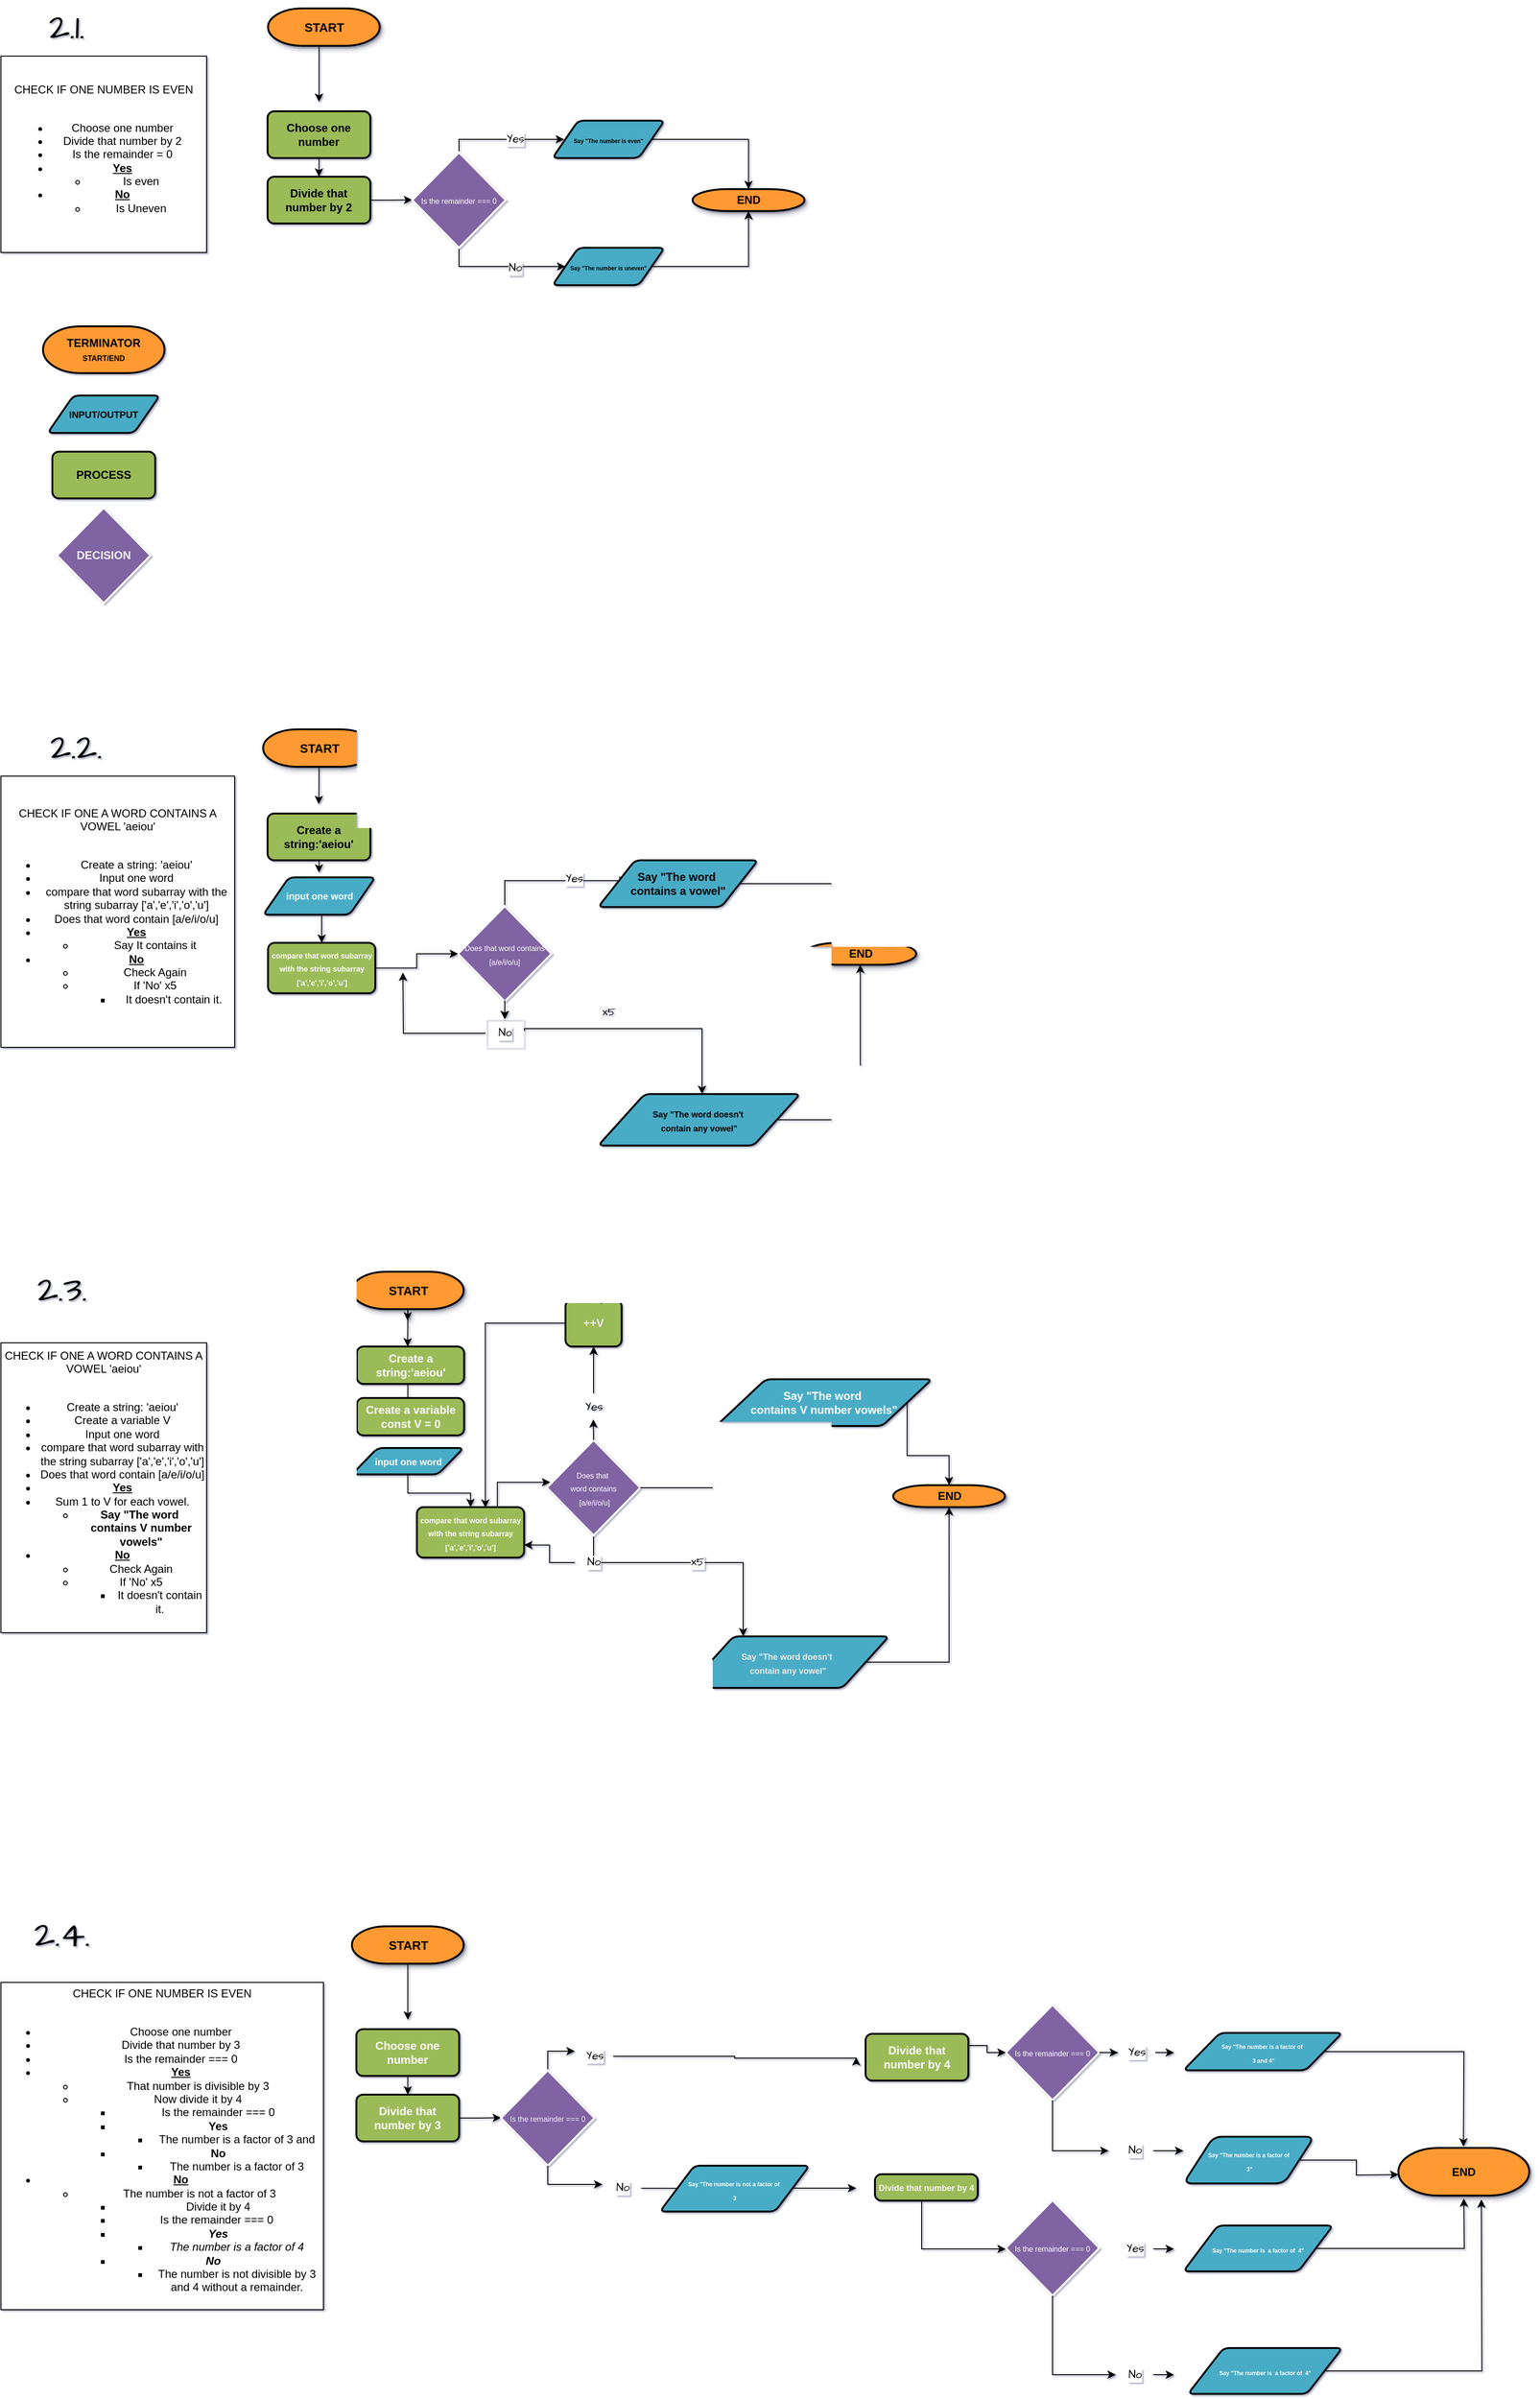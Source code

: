 <mxfile version="26.2.14" pages="2">
  <diagram name="Page-1" id="hdfUu6miAbO8KPyTUcIj">
    <mxGraphModel dx="8031" dy="8688" grid="1" gridSize="10" guides="1" tooltips="1" connect="1" arrows="1" fold="1" page="1" pageScale="1" pageWidth="827" pageHeight="1169" background="#ffffff" math="0" shadow="1" adaptiveColors="auto">
      <root>
        <mxCell id="0" />
        <mxCell id="1" parent="0" />
        <mxCell id="lo5BohARaPk3vTkeO70g-79" style="rounded=0;hachureGap=4;orthogonalLoop=1;jettySize=auto;html=1;exitX=0.5;exitY=1;exitDx=0;exitDy=0;exitPerimeter=0;fontFamily=Architects Daughter;fontSource=https%3A%2F%2Ffonts.googleapis.com%2Fcss%3Ffamily%3DArchitects%2BDaughter;edgeStyle=orthogonalEdgeStyle;" parent="1" source="lo5BohARaPk3vTkeO70g-61" target="lo5BohARaPk3vTkeO70g-73" edge="1">
          <mxGeometry relative="1" as="geometry">
            <mxPoint x="-270.027" y="-4201" as="targetPoint" />
            <Array as="points">
              <mxPoint x="-270" y="-4255" />
              <mxPoint x="-110" y="-4255" />
            </Array>
          </mxGeometry>
        </mxCell>
        <mxCell id="lo5BohARaPk3vTkeO70g-3" value="&lt;b&gt;&lt;font style=&quot;color: light-dark(rgb(0, 0, 0), rgb(1, 1, 1));&quot;&gt;TERMINATOR&lt;/font&gt;&lt;/b&gt;&lt;div&gt;&lt;b&gt;&lt;font style=&quot;color: light-dark(rgb(0, 0, 0), rgb(1, 1, 1)); font-size: 8px;&quot;&gt;START/END&lt;/font&gt;&lt;/b&gt;&lt;/div&gt;" style="strokeWidth=2;html=1;shape=mxgraph.flowchart.terminator;whiteSpace=wrap;direction=east;flipH=0;flipV=1;fillColor=light-dark(#FF9933,#FFB570);" parent="1" vertex="1">
          <mxGeometry x="-715" y="-4191" width="130" height="50" as="geometry" />
        </mxCell>
        <mxCell id="lo5BohARaPk3vTkeO70g-5" value="&lt;font style=&quot;color: rgb(244, 244, 244);&quot;&gt;DECISION&lt;/font&gt;" style="strokeWidth=2;html=1;shape=mxgraph.flowchart.decision;whiteSpace=wrap;fillColor=light-dark(#8064a2, #3333FF);fontStyle=1;strokeColor=#FFFFFF;" parent="1" vertex="1">
          <mxGeometry x="-700" y="-3997" width="100" height="102" as="geometry" />
        </mxCell>
        <mxCell id="lo5BohARaPk3vTkeO70g-6" value="&lt;font style=&quot;color: light-dark(rgb(0, 0, 0), rgb(0, 0, 0));&quot;&gt;&lt;b&gt;PROCESS&lt;/b&gt;&lt;/font&gt;" style="rounded=1;whiteSpace=wrap;html=1;absoluteArcSize=1;arcSize=14;strokeWidth=2;fillColor=light-dark(#9bbb59, #66CC00);" parent="1" vertex="1">
          <mxGeometry x="-705" y="-4057" width="110" height="50" as="geometry" />
        </mxCell>
        <mxCell id="lo5BohARaPk3vTkeO70g-11" value="CHECK IF ONE NUMBER IS EVEN&lt;div&gt;&lt;br&gt;&lt;/div&gt;&lt;div&gt;&lt;ul&gt;&lt;li&gt;Choose one number&lt;/li&gt;&lt;li&gt;Divide that number by 2&lt;/li&gt;&lt;li&gt;Is the remainder = 0&lt;/li&gt;&lt;li&gt;&lt;b&gt;&lt;u&gt;Yes&lt;/u&gt;&lt;/b&gt;&lt;/li&gt;&lt;ul&gt;&lt;li&gt;Is even&lt;/li&gt;&lt;/ul&gt;&lt;li&gt;&lt;b&gt;&lt;u&gt;No&lt;/u&gt;&lt;/b&gt;&lt;/li&gt;&lt;ul&gt;&lt;li&gt;Is Uneven&lt;/li&gt;&lt;/ul&gt;&lt;/ul&gt;&lt;/div&gt;" style="rounded=0;whiteSpace=wrap;html=1;" parent="1" vertex="1">
          <mxGeometry x="-760" y="-4480" width="220" height="210" as="geometry" />
        </mxCell>
        <mxCell id="lo5BohARaPk3vTkeO70g-33" value="&lt;font style=&quot;font-size: 10px;&quot; color=&quot;#000000&quot;&gt;&lt;b style=&quot;&quot;&gt;INPUT/OUTPUT&lt;/b&gt;&lt;/font&gt;" style="shape=parallelogram;html=1;strokeWidth=2;perimeter=parallelogramPerimeter;whiteSpace=wrap;rounded=1;arcSize=12;size=0.23;fillColor=light-dark(#4aacc6, #3399FF);" parent="1" vertex="1">
          <mxGeometry x="-710" y="-4117" width="120" height="40" as="geometry" />
        </mxCell>
        <mxCell id="lo5BohARaPk3vTkeO70g-60" style="edgeStyle=orthogonalEdgeStyle;rounded=0;hachureGap=4;orthogonalLoop=1;jettySize=auto;html=1;fontFamily=Architects Daughter;fontSource=https%3A%2F%2Ffonts.googleapis.com%2Fcss%3Ffamily%3DArchitects%2BDaughter;" parent="1" edge="1">
          <mxGeometry relative="1" as="geometry">
            <mxPoint x="-419.732" y="-4431" as="targetPoint" />
            <mxPoint x="-419.692" y="-4491" as="sourcePoint" />
          </mxGeometry>
        </mxCell>
        <mxCell id="lo5BohARaPk3vTkeO70g-39" value="&lt;div&gt;&lt;font color=&quot;#010101&quot;&gt;&lt;b&gt;END&lt;/b&gt;&lt;/font&gt;&lt;/div&gt;" style="strokeWidth=2;html=1;shape=mxgraph.flowchart.terminator;whiteSpace=wrap;direction=east;flipH=0;flipV=1;fillColor=light-dark(#FF9933,#FFB570);shadow=1;container=0;" parent="1" vertex="1">
          <mxGeometry x="-20.002" y="-4337.717" width="119.54" height="23.438" as="geometry" />
        </mxCell>
        <mxCell id="lo5BohARaPk3vTkeO70g-62" style="edgeStyle=orthogonalEdgeStyle;rounded=0;hachureGap=4;orthogonalLoop=1;jettySize=auto;html=1;exitX=0.5;exitY=1;exitDx=0;exitDy=0;entryX=0.5;entryY=0;entryDx=0;entryDy=0;fontFamily=Architects Daughter;fontSource=https%3A%2F%2Ffonts.googleapis.com%2Fcss%3Ffamily%3DArchitects%2BDaughter;" parent="1" source="lo5BohARaPk3vTkeO70g-53" target="lo5BohARaPk3vTkeO70g-54" edge="1">
          <mxGeometry relative="1" as="geometry" />
        </mxCell>
        <mxCell id="lo5BohARaPk3vTkeO70g-53" value="&lt;font style=&quot;color: light-dark(rgb(0, 0, 0), rgb(255, 255, 255));&quot;&gt;&lt;b style=&quot;&quot;&gt;Choose one number&lt;/b&gt;&lt;/font&gt;" style="rounded=1;whiteSpace=wrap;html=1;absoluteArcSize=1;arcSize=14;strokeWidth=2;fillColor=light-dark(#9bbb59, #66CC00);container=0;" parent="1" vertex="1">
          <mxGeometry x="-474.75" y="-4421" width="110" height="50" as="geometry" />
        </mxCell>
        <mxCell id="lo5BohARaPk3vTkeO70g-69" style="edgeStyle=orthogonalEdgeStyle;rounded=0;hachureGap=4;orthogonalLoop=1;jettySize=auto;html=1;exitX=1;exitY=0.5;exitDx=0;exitDy=0;fontFamily=Architects Daughter;fontSource=https%3A%2F%2Ffonts.googleapis.com%2Fcss%3Ffamily%3DArchitects%2BDaughter;" parent="1" source="lo5BohARaPk3vTkeO70g-54" edge="1">
          <mxGeometry relative="1" as="geometry">
            <mxPoint x="-320" y="-4326.294" as="targetPoint" />
          </mxGeometry>
        </mxCell>
        <mxCell id="lo5BohARaPk3vTkeO70g-54" value="&lt;font style=&quot;color: light-dark(rgb(0, 0, 0), rgb(233, 255, 253));&quot;&gt;&lt;b style=&quot;&quot;&gt;Divide that number by 2&lt;/b&gt;&lt;/font&gt;" style="rounded=1;whiteSpace=wrap;html=1;absoluteArcSize=1;arcSize=14;strokeWidth=2;fillColor=light-dark(#9bbb59, #66CC00);container=0;" parent="1" vertex="1">
          <mxGeometry x="-474.75" y="-4351" width="110" height="50" as="geometry" />
        </mxCell>
        <mxCell id="lo5BohARaPk3vTkeO70g-74" style="edgeStyle=orthogonalEdgeStyle;rounded=0;hachureGap=4;orthogonalLoop=1;jettySize=auto;html=1;exitX=0.47;exitY=0.038;exitDx=0;exitDy=0;exitPerimeter=0;entryX=0;entryY=0;entryDx=0;entryDy=0;fontFamily=Architects Daughter;fontSource=https%3A%2F%2Ffonts.googleapis.com%2Fcss%3Ffamily%3DArchitects%2BDaughter;" parent="1" source="lo5BohARaPk3vTkeO70g-61" edge="1">
          <mxGeometry relative="1" as="geometry">
            <mxPoint x="-280" y="-4364.48" as="sourcePoint" />
            <mxPoint x="-157.561" y="-4391.0" as="targetPoint" />
            <Array as="points">
              <mxPoint x="-273" y="-4365" />
              <mxPoint x="-270" y="-4365" />
              <mxPoint x="-270" y="-4391" />
            </Array>
          </mxGeometry>
        </mxCell>
        <mxCell id="lo5BohARaPk3vTkeO70g-61" value="&lt;span style=&quot;font-weight: 400; background-color: transparent;&quot;&gt;&lt;font style=&quot;font-size: 8px; color: light-dark(rgb(255, 255, 255), rgb(255, 255, 255));&quot;&gt;Is the remainder === 0&lt;/font&gt;&lt;/span&gt;" style="strokeWidth=2;html=1;shape=mxgraph.flowchart.decision;whiteSpace=wrap;fillColor=light-dark(#8064a2, #3333FF);fontStyle=1;container=0;strokeColor=#FFFFFF;" parent="1" vertex="1">
          <mxGeometry x="-320" y="-4377" width="100" height="102" as="geometry" />
        </mxCell>
        <mxCell id="lo5BohARaPk3vTkeO70g-72" value="&lt;font style=&quot;font-size: 6px;&quot; color=&quot;#000000&quot;&gt;&lt;b style=&quot;&quot;&gt;Say &quot;The number is even&quot;&lt;/b&gt;&lt;/font&gt;" style="shape=parallelogram;html=1;strokeWidth=2;perimeter=parallelogramPerimeter;whiteSpace=wrap;rounded=1;arcSize=12;size=0.23;fillColor=light-dark(#4aacc6, #3399FF);" parent="1" vertex="1">
          <mxGeometry x="-170" y="-4411" width="120" height="40" as="geometry" />
        </mxCell>
        <mxCell id="lo5BohARaPk3vTkeO70g-73" value="&lt;b&gt;&lt;font style=&quot;font-size: 6px; color: light-dark(rgb(0, 0, 0), rgb(255, 255, 255));&quot;&gt;Say &quot;The number is uneven&quot;&lt;/font&gt;&lt;/b&gt;" style="shape=parallelogram;html=1;strokeWidth=2;perimeter=parallelogramPerimeter;whiteSpace=wrap;rounded=1;arcSize=12;size=0.23;fillColor=light-dark(#4aacc6, #3399FF);" parent="1" vertex="1">
          <mxGeometry x="-170" y="-4275" width="120" height="40" as="geometry" />
        </mxCell>
        <mxCell id="lo5BohARaPk3vTkeO70g-76" style="edgeStyle=orthogonalEdgeStyle;rounded=0;hachureGap=4;orthogonalLoop=1;jettySize=auto;html=1;exitX=1;exitY=0.5;exitDx=0;exitDy=0;entryX=0.5;entryY=1;entryDx=0;entryDy=0;entryPerimeter=0;fontFamily=Architects Daughter;fontSource=https%3A%2F%2Ffonts.googleapis.com%2Fcss%3Ffamily%3DArchitects%2BDaughter;" parent="1" source="lo5BohARaPk3vTkeO70g-72" target="lo5BohARaPk3vTkeO70g-39" edge="1">
          <mxGeometry relative="1" as="geometry" />
        </mxCell>
        <mxCell id="lo5BohARaPk3vTkeO70g-77" style="edgeStyle=orthogonalEdgeStyle;rounded=0;hachureGap=4;orthogonalLoop=1;jettySize=auto;html=1;exitX=1;exitY=0.5;exitDx=0;exitDy=0;entryX=0.5;entryY=0;entryDx=0;entryDy=0;entryPerimeter=0;fontFamily=Architects Daughter;fontSource=https%3A%2F%2Ffonts.googleapis.com%2Fcss%3Ffamily%3DArchitects%2BDaughter;" parent="1" source="lo5BohARaPk3vTkeO70g-73" target="lo5BohARaPk3vTkeO70g-39" edge="1">
          <mxGeometry relative="1" as="geometry" />
        </mxCell>
        <mxCell id="lo5BohARaPk3vTkeO70g-81" value="No" style="text;html=1;align=center;verticalAlign=middle;resizable=0;points=[];autosize=1;strokeColor=none;fillColor=none;fontFamily=Architects Daughter;fontSource=https%3A%2F%2Ffonts.googleapis.com%2Fcss%3Ffamily%3DArchitects%2BDaughter;labelBackgroundColor=default;spacingTop=3;spacing=1;" parent="1" vertex="1">
          <mxGeometry x="-230" y="-4270" width="40" height="30" as="geometry" />
        </mxCell>
        <mxCell id="lo5BohARaPk3vTkeO70g-82" value="2.1." style="text;html=1;align=center;verticalAlign=middle;resizable=0;points=[];autosize=1;strokeColor=none;fillColor=none;fontFamily=Architects Daughter;fontSource=https%3A%2F%2Ffonts.googleapis.com%2Fcss%3Ffamily%3DArchitects%2BDaughter;fontSize=39;" parent="1" vertex="1">
          <mxGeometry x="-720" y="-4540" width="60" height="60" as="geometry" />
        </mxCell>
        <mxCell id="lo5BohARaPk3vTkeO70g-106" style="rounded=0;hachureGap=4;orthogonalLoop=1;jettySize=auto;html=1;fontFamily=Architects Daughter;fontSource=https%3A%2F%2Ffonts.googleapis.com%2Fcss%3Ffamily%3DArchitects%2BDaughter;edgeStyle=orthogonalEdgeStyle;exitX=1.025;exitY=0.414;exitDx=0;exitDy=0;exitPerimeter=0;" parent="1" source="lo5BohARaPk3vTkeO70g-127" target="lo5BohARaPk3vTkeO70g-123" edge="1">
          <mxGeometry relative="1" as="geometry">
            <mxPoint x="-221.027" y="-3395" as="targetPoint" />
            <Array as="points">
              <mxPoint x="-200" y="-3440" />
              <mxPoint x="-10" y="-3440" />
            </Array>
            <mxPoint x="-170" y="-3440" as="sourcePoint" />
          </mxGeometry>
        </mxCell>
        <mxCell id="lo5BohARaPk3vTkeO70g-110" value="CHECK IF ONE A WORD CONTAINS A VOWEL &#39;aeiou&#39;&lt;div&gt;&lt;br&gt;&lt;/div&gt;&lt;div&gt;&lt;ul&gt;&lt;li&gt;&lt;span style=&quot;background-color: transparent; color: light-dark(rgb(0, 0, 0), rgb(255, 255, 255));&quot;&gt;Create a string: &#39;aeiou&#39;&lt;/span&gt;&lt;/li&gt;&lt;li&gt;&lt;span style=&quot;background-color: transparent; color: light-dark(rgb(0, 0, 0), rgb(255, 255, 255));&quot;&gt;Input one word&lt;/span&gt;&lt;/li&gt;&lt;li&gt;&lt;span style=&quot;background-color: transparent; color: light-dark(rgb(0, 0, 0), rgb(255, 255, 255));&quot;&gt;compare that word subarray with the string subarray [&#39;a&#39;,&#39;e&#39;,&#39;i&#39;,&#39;o&#39;,&#39;u&#39;]&lt;/span&gt;&lt;/li&gt;&lt;li&gt;&lt;span style=&quot;background-color: transparent; color: light-dark(rgb(0, 0, 0), rgb(255, 255, 255));&quot;&gt;Does that word contain [a/e/i/o/u]&lt;/span&gt;&lt;/li&gt;&lt;li&gt;&lt;span style=&quot;background-color: transparent; color: light-dark(rgb(0, 0, 0), rgb(255, 255, 255));&quot;&gt;&lt;b&gt;&lt;u&gt;Yes&lt;/u&gt;&lt;/b&gt;&lt;/span&gt;&lt;/li&gt;&lt;ul&gt;&lt;li&gt;&lt;span style=&quot;background-color: transparent; color: light-dark(rgb(0, 0, 0), rgb(255, 255, 255));&quot;&gt;Say It contains it&lt;/span&gt;&lt;/li&gt;&lt;/ul&gt;&lt;li&gt;&lt;span style=&quot;background-color: transparent; color: light-dark(rgb(0, 0, 0), rgb(255, 255, 255));&quot;&gt;&lt;b&gt;&lt;u&gt;No&lt;/u&gt;&lt;/b&gt;&lt;/span&gt;&lt;/li&gt;&lt;ul&gt;&lt;li&gt;Check Again&lt;/li&gt;&lt;li&gt;If &#39;No&#39; x5&lt;/li&gt;&lt;ul&gt;&lt;li&gt;It doesn&#39;t contain it.&lt;/li&gt;&lt;/ul&gt;&lt;/ul&gt;&lt;/ul&gt;&lt;/div&gt;" style="rounded=0;whiteSpace=wrap;html=1;" parent="1" vertex="1">
          <mxGeometry x="-760" y="-3710" width="250" height="290" as="geometry" />
        </mxCell>
        <mxCell id="lo5BohARaPk3vTkeO70g-112" style="edgeStyle=orthogonalEdgeStyle;rounded=0;hachureGap=4;orthogonalLoop=1;jettySize=auto;html=1;fontFamily=Architects Daughter;fontSource=https%3A%2F%2Ffonts.googleapis.com%2Fcss%3Ffamily%3DArchitects%2BDaughter;" parent="1" source="lo5BohARaPk3vTkeO70g-113" edge="1">
          <mxGeometry relative="1" as="geometry">
            <mxPoint x="-420" y="-3680" as="targetPoint" />
          </mxGeometry>
        </mxCell>
        <mxCell id="lo5BohARaPk3vTkeO70g-113" value="&lt;div&gt;&lt;b&gt;&lt;font style=&quot;color: light-dark(rgb(0, 0, 0), rgb(1, 1, 1)); font-size: 13px;&quot;&gt;START&lt;/font&gt;&lt;/b&gt;&lt;/div&gt;" style="strokeWidth=2;html=1;shape=mxgraph.flowchart.terminator;whiteSpace=wrap;direction=east;flipH=1;flipV=1;fillColor=light-dark(#FF9933,#FFB570);shadow=1;container=0;" parent="1" vertex="1">
          <mxGeometry x="-479.5" y="-3760" width="119.5" height="40" as="geometry" />
        </mxCell>
        <mxCell id="lo5BohARaPk3vTkeO70g-114" value="&lt;div&gt;&lt;font color=&quot;#010101&quot;&gt;&lt;b&gt;END&lt;/b&gt;&lt;/font&gt;&lt;/div&gt;" style="strokeWidth=2;html=1;shape=mxgraph.flowchart.terminator;whiteSpace=wrap;direction=east;flipH=0;flipV=1;fillColor=light-dark(#FF9933,#FFB570);shadow=1;container=0;" parent="1" vertex="1">
          <mxGeometry x="99.538" y="-3531.717" width="119.54" height="23.438" as="geometry" />
        </mxCell>
        <mxCell id="lo5BohARaPk3vTkeO70g-116" style="edgeStyle=orthogonalEdgeStyle;rounded=0;hachureGap=4;orthogonalLoop=1;jettySize=auto;html=1;exitX=0.5;exitY=1;exitDx=0;exitDy=0;entryX=0.5;entryY=0;entryDx=0;entryDy=0;fontFamily=Architects Daughter;fontSource=https%3A%2F%2Ffonts.googleapis.com%2Fcss%3Ffamily%3DArchitects%2BDaughter;" parent="1" source="lo5BohARaPk3vTkeO70g-117" edge="1">
          <mxGeometry relative="1" as="geometry">
            <mxPoint x="-419.75" y="-3606.72" as="targetPoint" />
          </mxGeometry>
        </mxCell>
        <mxCell id="lo5BohARaPk3vTkeO70g-129" style="edgeStyle=orthogonalEdgeStyle;rounded=0;hachureGap=4;orthogonalLoop=1;jettySize=auto;html=1;exitX=0.5;exitY=0;exitDx=0;exitDy=0;fontFamily=Architects Daughter;fontSource=https%3A%2F%2Ffonts.googleapis.com%2Fcss%3Ffamily%3DArchitects%2BDaughter;" parent="1" source="lo5BohARaPk3vTkeO70g-117" edge="1">
          <mxGeometry relative="1" as="geometry">
            <mxPoint x="-419.857" y="-3640.286" as="targetPoint" />
          </mxGeometry>
        </mxCell>
        <mxCell id="lo5BohARaPk3vTkeO70g-117" value="&lt;font style=&quot;color: light-dark(rgb(0, 0, 0), rgb(255, 255, 255));&quot;&gt;&lt;b style=&quot;&quot;&gt;Create a string:&#39;aeiou&#39;&lt;/b&gt;&lt;/font&gt;" style="rounded=1;whiteSpace=wrap;html=1;absoluteArcSize=1;arcSize=14;strokeWidth=2;fillColor=light-dark(#9bbb59, #66CC00);container=0;" parent="1" vertex="1">
          <mxGeometry x="-474.75" y="-3670" width="110" height="50" as="geometry" />
        </mxCell>
        <mxCell id="lo5BohARaPk3vTkeO70g-120" style="edgeStyle=orthogonalEdgeStyle;rounded=0;hachureGap=4;orthogonalLoop=1;jettySize=auto;html=1;entryX=0;entryY=0;entryDx=0;entryDy=0;fontFamily=Architects Daughter;fontSource=https%3A%2F%2Ffonts.googleapis.com%2Fcss%3Ffamily%3DArchitects%2BDaughter;exitX=0.5;exitY=0;exitDx=0;exitDy=0;exitPerimeter=0;" parent="1" source="lo5BohARaPk3vTkeO70g-121" edge="1">
          <mxGeometry relative="1" as="geometry">
            <mxPoint x="-230" y="-3600" as="sourcePoint" />
            <mxPoint x="-90.001" y="-3598.26" as="targetPoint" />
            <Array as="points">
              <mxPoint x="-221" y="-3598" />
            </Array>
          </mxGeometry>
        </mxCell>
        <mxCell id="aI1wJP26CWivjwDJ-8vj-2" value="" style="edgeStyle=orthogonalEdgeStyle;rounded=0;orthogonalLoop=1;jettySize=auto;html=1;" parent="1" source="lo5BohARaPk3vTkeO70g-121" target="lo5BohARaPk3vTkeO70g-127" edge="1">
          <mxGeometry relative="1" as="geometry" />
        </mxCell>
        <mxCell id="lo5BohARaPk3vTkeO70g-121" value="&lt;span style=&quot;font-weight: 400; background-color: transparent;&quot;&gt;&lt;font style=&quot;font-size: 8px; color: light-dark(rgb(255, 255, 255), rgb(255, 255, 255));&quot;&gt;Does that word contains [a/e/i/o/u]&lt;/font&gt;&lt;/span&gt;" style="strokeWidth=2;html=1;shape=mxgraph.flowchart.decision;whiteSpace=wrap;fillColor=light-dark(#8064a2, #3333FF);fontStyle=1;container=0;strokeColor=#FFFFFF;" parent="1" vertex="1">
          <mxGeometry x="-271" y="-3571" width="100" height="102" as="geometry" />
        </mxCell>
        <mxCell id="lo5BohARaPk3vTkeO70g-122" value="&lt;font color=&quot;#000000&quot;&gt;&lt;b style=&quot;&quot;&gt;Say &quot;The word&amp;nbsp;&lt;/b&gt;&lt;/font&gt;&lt;div&gt;&lt;font color=&quot;#000000&quot;&gt;&lt;b style=&quot;&quot;&gt;contains a vowel&quot;&lt;/b&gt;&lt;/font&gt;&lt;/div&gt;" style="shape=parallelogram;html=1;strokeWidth=2;perimeter=parallelogramPerimeter;whiteSpace=wrap;rounded=1;arcSize=12;size=0.23;fillColor=light-dark(#4aacc6, #3399FF);" parent="1" vertex="1">
          <mxGeometry x="-121" y="-3620" width="171" height="50" as="geometry" />
        </mxCell>
        <mxCell id="lo5BohARaPk3vTkeO70g-123" value="&lt;b&gt;&lt;font style=&quot;font-size: 9px;&quot;&gt;Say &quot;The word doesn&#39;t&amp;nbsp;&lt;/font&gt;&lt;/b&gt;&lt;div&gt;&lt;b&gt;&lt;font style=&quot;font-size: 9px;&quot;&gt;contain any vowel&quot;&lt;/font&gt;&lt;/b&gt;&lt;/div&gt;" style="shape=parallelogram;html=1;strokeWidth=2;perimeter=parallelogramPerimeter;whiteSpace=wrap;rounded=1;arcSize=12;size=0.23;fillColor=light-dark(#4aacc6, #3399FF);" parent="1" vertex="1">
          <mxGeometry x="-121" y="-3370" width="216" height="55" as="geometry" />
        </mxCell>
        <mxCell id="lo5BohARaPk3vTkeO70g-124" style="edgeStyle=orthogonalEdgeStyle;rounded=0;hachureGap=4;orthogonalLoop=1;jettySize=auto;html=1;exitX=1;exitY=0.5;exitDx=0;exitDy=0;entryX=0.5;entryY=1;entryDx=0;entryDy=0;entryPerimeter=0;fontFamily=Architects Daughter;fontSource=https%3A%2F%2Ffonts.googleapis.com%2Fcss%3Ffamily%3DArchitects%2BDaughter;" parent="1" source="lo5BohARaPk3vTkeO70g-122" target="lo5BohARaPk3vTkeO70g-114" edge="1">
          <mxGeometry relative="1" as="geometry" />
        </mxCell>
        <mxCell id="lo5BohARaPk3vTkeO70g-125" style="edgeStyle=orthogonalEdgeStyle;rounded=0;hachureGap=4;orthogonalLoop=1;jettySize=auto;html=1;exitX=1;exitY=0.5;exitDx=0;exitDy=0;entryX=0.5;entryY=0;entryDx=0;entryDy=0;entryPerimeter=0;fontFamily=Architects Daughter;fontSource=https%3A%2F%2Ffonts.googleapis.com%2Fcss%3Ffamily%3DArchitects%2BDaughter;" parent="1" source="lo5BohARaPk3vTkeO70g-123" target="lo5BohARaPk3vTkeO70g-114" edge="1">
          <mxGeometry relative="1" as="geometry" />
        </mxCell>
        <mxCell id="lo5BohARaPk3vTkeO70g-136" style="edgeStyle=orthogonalEdgeStyle;rounded=0;hachureGap=4;orthogonalLoop=1;jettySize=auto;html=1;fontFamily=Architects Daughter;fontSource=https%3A%2F%2Ffonts.googleapis.com%2Fcss%3Ffamily%3DArchitects%2BDaughter;" parent="1" source="lo5BohARaPk3vTkeO70g-127" edge="1">
          <mxGeometry relative="1" as="geometry">
            <mxPoint x="-330" y="-3500" as="targetPoint" />
          </mxGeometry>
        </mxCell>
        <mxCell id="lo5BohARaPk3vTkeO70g-128" value="2.2." style="text;html=1;align=center;verticalAlign=middle;resizable=0;points=[];autosize=1;strokeColor=none;fillColor=none;fontFamily=Architects Daughter;fontSource=https%3A%2F%2Ffonts.googleapis.com%2Fcss%3Ffamily%3DArchitects%2BDaughter;fontSize=39;" parent="1" vertex="1">
          <mxGeometry x="-720" y="-3770" width="80" height="60" as="geometry" />
        </mxCell>
        <mxCell id="lo5BohARaPk3vTkeO70g-130" value="&lt;font style=&quot;font-size: 8px; color: light-dark(rgb(255, 255, 255), rgb(255, 255, 255));&quot;&gt;&lt;b style=&quot;&quot;&gt;compare that word subarray with the string subarray [&#39;a&#39;,&#39;e&#39;,&#39;i&#39;,&#39;o&#39;,&#39;u&#39;]&lt;/b&gt;&lt;/font&gt;" style="rounded=1;whiteSpace=wrap;html=1;absoluteArcSize=1;arcSize=14;strokeWidth=2;fillColor=light-dark(#9bbb59, #66CC00);container=0;" parent="1" vertex="1">
          <mxGeometry x="-474.25" y="-3531.72" width="114.75" height="54" as="geometry" />
        </mxCell>
        <mxCell id="lo5BohARaPk3vTkeO70g-133" style="edgeStyle=orthogonalEdgeStyle;rounded=0;hachureGap=4;orthogonalLoop=1;jettySize=auto;html=1;exitX=0.5;exitY=1;exitDx=0;exitDy=0;entryX=0.5;entryY=0;entryDx=0;entryDy=0;fontFamily=Architects Daughter;fontSource=https%3A%2F%2Ffonts.googleapis.com%2Fcss%3Ffamily%3DArchitects%2BDaughter;" parent="1" source="lo5BohARaPk3vTkeO70g-132" target="lo5BohARaPk3vTkeO70g-130" edge="1">
          <mxGeometry relative="1" as="geometry" />
        </mxCell>
        <mxCell id="lo5BohARaPk3vTkeO70g-132" value="&lt;font style=&quot;color: light-dark(rgb(255, 255, 255), rgb(255, 255, 255));&quot;&gt;&lt;span style=&quot;font-size: 10px;&quot;&gt;&lt;b style=&quot;&quot;&gt;input one word&lt;/b&gt;&lt;/span&gt;&lt;/font&gt;" style="shape=parallelogram;html=1;strokeWidth=2;perimeter=parallelogramPerimeter;whiteSpace=wrap;rounded=1;arcSize=12;size=0.23;fillColor=light-dark(#4aacc6, #3399FF);" parent="1" vertex="1">
          <mxGeometry x="-479.5" y="-3601.72" width="120" height="40" as="geometry" />
        </mxCell>
        <mxCell id="lo5BohARaPk3vTkeO70g-135" style="edgeStyle=orthogonalEdgeStyle;rounded=0;hachureGap=4;orthogonalLoop=1;jettySize=auto;html=1;entryX=0;entryY=0.5;entryDx=0;entryDy=0;entryPerimeter=0;fontFamily=Architects Daughter;fontSource=https%3A%2F%2Ffonts.googleapis.com%2Fcss%3Ffamily%3DArchitects%2BDaughter;" parent="1" source="lo5BohARaPk3vTkeO70g-130" target="lo5BohARaPk3vTkeO70g-121" edge="1">
          <mxGeometry relative="1" as="geometry" />
        </mxCell>
        <mxCell id="lo5BohARaPk3vTkeO70g-137" value="x5" style="text;html=1;align=center;verticalAlign=middle;resizable=0;points=[];autosize=1;strokeColor=none;fillColor=none;fontFamily=Architects Daughter;fontSource=https%3A%2F%2Ffonts.googleapis.com%2Fcss%3Ffamily%3DArchitects%2BDaughter;" parent="1" vertex="1">
          <mxGeometry x="-130" y="-3472" width="40" height="30" as="geometry" />
        </mxCell>
        <mxCell id="lo5BohARaPk3vTkeO70g-138" style="rounded=0;hachureGap=4;orthogonalLoop=1;jettySize=auto;html=1;exitX=0.5;exitY=1;exitDx=0;exitDy=0;exitPerimeter=0;fontFamily=Architects Daughter;fontSource=https%3A%2F%2Ffonts.googleapis.com%2Fcss%3Ffamily%3DArchitects%2BDaughter;edgeStyle=orthogonalEdgeStyle;" parent="1" source="lo5BohARaPk3vTkeO70g-152" target="lo5BohARaPk3vTkeO70g-154" edge="1">
          <mxGeometry relative="1" as="geometry">
            <mxPoint x="-126.027" y="-2815" as="targetPoint" />
            <Array as="points">
              <mxPoint x="-126.0" y="-2869" />
              <mxPoint x="34.0" y="-2869" />
            </Array>
          </mxGeometry>
        </mxCell>
        <mxCell id="lo5BohARaPk3vTkeO70g-142" value="CHECK IF ONE A WORD CONTAINS A VOWEL &#39;aeiou&#39;&lt;div&gt;&lt;br&gt;&lt;/div&gt;&lt;div&gt;&lt;ul&gt;&lt;li&gt;&lt;span style=&quot;background-color: transparent; color: light-dark(rgb(0, 0, 0), rgb(255, 255, 255));&quot;&gt;Create a string: &#39;aeiou&#39;&lt;/span&gt;&lt;/li&gt;&lt;li&gt;&lt;span style=&quot;background-color: transparent; color: light-dark(rgb(0, 0, 0), rgb(255, 255, 255));&quot;&gt;Create a variable V&lt;/span&gt;&lt;/li&gt;&lt;li&gt;&lt;span style=&quot;background-color: transparent; color: light-dark(rgb(0, 0, 0), rgb(255, 255, 255));&quot;&gt;Input one word&lt;/span&gt;&lt;/li&gt;&lt;li&gt;&lt;span style=&quot;background-color: transparent; color: light-dark(rgb(0, 0, 0), rgb(255, 255, 255));&quot;&gt;compare that word subarray with the string subarray [&#39;a&#39;,&#39;e&#39;,&#39;i&#39;,&#39;o&#39;,&#39;u&#39;]&lt;/span&gt;&lt;/li&gt;&lt;li&gt;&lt;span style=&quot;background-color: transparent; color: light-dark(rgb(0, 0, 0), rgb(255, 255, 255));&quot;&gt;Does that word contain [a/e/i/o/u]&lt;/span&gt;&lt;/li&gt;&lt;li&gt;&lt;span style=&quot;background-color: transparent; color: light-dark(rgb(0, 0, 0), rgb(255, 255, 255));&quot;&gt;&lt;b&gt;&lt;u&gt;Yes&lt;/u&gt;&lt;/b&gt;&lt;/span&gt;&lt;/li&gt;&lt;li&gt;&lt;span style=&quot;background-color: transparent; color: light-dark(rgb(0, 0, 0), rgb(255, 255, 255));&quot;&gt;Sum 1 to V for each vowel.&lt;/span&gt;&lt;/li&gt;&lt;ul&gt;&lt;li&gt;&lt;span style=&quot;background-color: transparent; color: light-dark(rgb(0, 0, 0), rgb(255, 255, 255));&quot;&gt;&lt;font&gt;&lt;b&gt;Say &quot;The word&amp;nbsp;&lt;br&gt;&lt;/b&gt;&lt;/font&gt;&lt;b style=&quot;color: light-dark(rgb(0, 0, 0), rgb(237, 237, 237)); background-color: transparent;&quot;&gt;contains V number vowels&quot;&lt;/b&gt;&lt;/span&gt;&lt;/li&gt;&lt;/ul&gt;&lt;li&gt;&lt;span style=&quot;background-color: transparent; color: light-dark(rgb(0, 0, 0), rgb(255, 255, 255));&quot;&gt;&lt;b&gt;&lt;u&gt;No&lt;/u&gt;&lt;/b&gt;&lt;/span&gt;&lt;/li&gt;&lt;ul&gt;&lt;li&gt;Check Again&lt;/li&gt;&lt;li&gt;If &#39;No&#39; x5&lt;/li&gt;&lt;ul&gt;&lt;li&gt;It doesn&#39;t contain it.&lt;/li&gt;&lt;/ul&gt;&lt;/ul&gt;&lt;/ul&gt;&lt;/div&gt;" style="rounded=0;whiteSpace=wrap;html=1;" parent="1" vertex="1">
          <mxGeometry x="-760" y="-3104" width="220" height="310" as="geometry" />
        </mxCell>
        <mxCell id="lo5BohARaPk3vTkeO70g-144" style="edgeStyle=orthogonalEdgeStyle;rounded=0;hachureGap=4;orthogonalLoop=1;jettySize=auto;html=1;fontFamily=Architects Daughter;fontSource=https%3A%2F%2Ffonts.googleapis.com%2Fcss%3Ffamily%3DArchitects%2BDaughter;" parent="1" source="lo5BohARaPk3vTkeO70g-145" edge="1">
          <mxGeometry relative="1" as="geometry">
            <mxPoint x="-325" y="-3100" as="targetPoint" />
          </mxGeometry>
        </mxCell>
        <mxCell id="lo5BohARaPk3vTkeO70g-145" value="&lt;div&gt;&lt;b&gt;&lt;font style=&quot;color: light-dark(rgb(0, 0, 0), rgb(1, 1, 1)); font-size: 13px;&quot;&gt;START&lt;/font&gt;&lt;/b&gt;&lt;/div&gt;" style="strokeWidth=2;html=1;shape=mxgraph.flowchart.terminator;whiteSpace=wrap;direction=east;flipH=1;flipV=1;fillColor=light-dark(#FF9933,#FFB570);shadow=1;container=0;" parent="1" vertex="1">
          <mxGeometry x="-384.5" y="-3180" width="119.5" height="40" as="geometry" />
        </mxCell>
        <mxCell id="lo5BohARaPk3vTkeO70g-146" value="&lt;div&gt;&lt;font color=&quot;#010101&quot;&gt;&lt;b&gt;END&lt;/b&gt;&lt;/font&gt;&lt;/div&gt;" style="strokeWidth=2;html=1;shape=mxgraph.flowchart.terminator;whiteSpace=wrap;direction=east;flipH=0;flipV=1;fillColor=light-dark(#FF9933,#FFB570);shadow=1;container=0;" parent="1" vertex="1">
          <mxGeometry x="194.538" y="-2951.717" width="119.54" height="23.438" as="geometry" />
        </mxCell>
        <mxCell id="lo5BohARaPk3vTkeO70g-147" style="edgeStyle=orthogonalEdgeStyle;rounded=0;orthogonalLoop=1;jettySize=auto;html=1;exitX=0.5;exitY=0;exitDx=0;exitDy=0;exitPerimeter=0;shadow=1;" parent="1" source="lo5BohARaPk3vTkeO70g-145" edge="1">
          <mxGeometry relative="1" as="geometry">
            <mxPoint x="-324.981" y="-3127.812" as="targetPoint" />
          </mxGeometry>
        </mxCell>
        <mxCell id="lo5BohARaPk3vTkeO70g-148" style="edgeStyle=orthogonalEdgeStyle;rounded=0;hachureGap=4;orthogonalLoop=1;jettySize=auto;html=1;exitX=0.5;exitY=1;exitDx=0;exitDy=0;entryX=0.5;entryY=0;entryDx=0;entryDy=0;fontFamily=Architects Daughter;fontSource=https%3A%2F%2Ffonts.googleapis.com%2Fcss%3Ffamily%3DArchitects%2BDaughter;" parent="1" source="lo5BohARaPk3vTkeO70g-150" edge="1">
          <mxGeometry relative="1" as="geometry">
            <mxPoint x="-324.75" y="-3026.72" as="targetPoint" />
          </mxGeometry>
        </mxCell>
        <mxCell id="lo5BohARaPk3vTkeO70g-149" style="edgeStyle=orthogonalEdgeStyle;rounded=0;hachureGap=4;orthogonalLoop=1;jettySize=auto;html=1;exitX=0.5;exitY=0;exitDx=0;exitDy=0;fontFamily=Architects Daughter;fontSource=https%3A%2F%2Ffonts.googleapis.com%2Fcss%3Ffamily%3DArchitects%2BDaughter;fillColor=light-dark(#B9E0A5,#66CC00);" parent="1" source="lo5BohARaPk3vTkeO70g-150" edge="1">
          <mxGeometry relative="1" as="geometry">
            <mxPoint x="-324.857" y="-3060.286" as="targetPoint" />
          </mxGeometry>
        </mxCell>
        <mxCell id="lo5BohARaPk3vTkeO70g-150" value="&lt;font style=&quot;color: light-dark(rgb(255, 255, 255), rgb(255, 255, 255));&quot;&gt;&lt;b style=&quot;&quot;&gt;Create a string:&#39;aeiou&#39;&lt;/b&gt;&lt;/font&gt;" style="rounded=1;whiteSpace=wrap;html=1;absoluteArcSize=1;arcSize=14;strokeWidth=2;fillColor=light-dark(#9bbb59, #66CC00);container=0;" parent="1" vertex="1">
          <mxGeometry x="-379.25" y="-3100" width="114.75" height="40" as="geometry" />
        </mxCell>
        <mxCell id="lo5BohARaPk3vTkeO70g-152" value="&lt;span style=&quot;font-weight: 400; background-color: transparent;&quot;&gt;&lt;font style=&quot;font-size: 8px; color: rgb(255, 255, 255);&quot;&gt;Does that&amp;nbsp;&lt;/font&gt;&lt;/span&gt;&lt;div&gt;&lt;span style=&quot;font-weight: 400; background-color: transparent;&quot;&gt;&lt;font style=&quot;font-size: 8px; color: rgb(255, 255, 255);&quot;&gt;word contains&lt;/font&gt;&lt;/span&gt;&lt;/div&gt;&lt;div&gt;&lt;span style=&quot;font-weight: 400; background-color: transparent;&quot;&gt;&lt;font style=&quot;font-size: 8px; color: rgb(255, 255, 255);&quot;&gt;&amp;nbsp;[a/e/i/o/u]&lt;/font&gt;&lt;/span&gt;&lt;/div&gt;" style="strokeWidth=2;html=1;shape=mxgraph.flowchart.decision;whiteSpace=wrap;fillColor=light-dark(#8064a2, #3333FF);fontStyle=1;container=0;strokeColor=#FFFFFF;" parent="1" vertex="1">
          <mxGeometry x="-176.0" y="-3000" width="100" height="102" as="geometry" />
        </mxCell>
        <mxCell id="lo5BohARaPk3vTkeO70g-153" value="&lt;font style=&quot;color: rgb(255, 255, 255);&quot;&gt;&lt;b style=&quot;&quot;&gt;Say &quot;The word&amp;nbsp;&lt;/b&gt;&lt;/font&gt;&lt;div&gt;&lt;font style=&quot;color: rgb(255, 255, 255);&quot;&gt;&lt;b style=&quot;&quot;&gt;contains V number vowels&quot;&lt;/b&gt;&lt;/font&gt;&lt;/div&gt;" style="shape=parallelogram;html=1;strokeWidth=2;perimeter=parallelogramPerimeter;whiteSpace=wrap;rounded=1;arcSize=12;size=0.23;fillColor=light-dark(#4aacc6, #3399FF);" parent="1" vertex="1">
          <mxGeometry x="5.0" y="-3065" width="231" height="50" as="geometry" />
        </mxCell>
        <mxCell id="lo5BohARaPk3vTkeO70g-154" value="&lt;b&gt;&lt;font style=&quot;color: light-dark(rgb(237, 237, 237), rgb(255, 255, 255)); font-size: 9px;&quot;&gt;Say &quot;The word doesn&#39;t&amp;nbsp;&lt;/font&gt;&lt;/b&gt;&lt;div&gt;&lt;b&gt;&lt;font style=&quot;color: light-dark(rgb(237, 237, 237), rgb(255, 255, 255)); font-size: 9px;&quot;&gt;contain any vowel&quot;&lt;/font&gt;&lt;/b&gt;&lt;/div&gt;" style="shape=parallelogram;html=1;strokeWidth=2;perimeter=parallelogramPerimeter;whiteSpace=wrap;rounded=1;arcSize=12;size=0.23;fillColor=light-dark(#4aacc6, #3399FF);" parent="1" vertex="1">
          <mxGeometry x="-26.0" y="-2790" width="216" height="55" as="geometry" />
        </mxCell>
        <mxCell id="lo5BohARaPk3vTkeO70g-155" style="edgeStyle=orthogonalEdgeStyle;rounded=0;hachureGap=4;orthogonalLoop=1;jettySize=auto;html=1;exitX=1;exitY=0.5;exitDx=0;exitDy=0;entryX=0.5;entryY=1;entryDx=0;entryDy=0;entryPerimeter=0;fontFamily=Architects Daughter;fontSource=https%3A%2F%2Ffonts.googleapis.com%2Fcss%3Ffamily%3DArchitects%2BDaughter;" parent="1" source="lo5BohARaPk3vTkeO70g-153" target="lo5BohARaPk3vTkeO70g-146" edge="1">
          <mxGeometry relative="1" as="geometry" />
        </mxCell>
        <mxCell id="lo5BohARaPk3vTkeO70g-156" style="edgeStyle=orthogonalEdgeStyle;rounded=0;hachureGap=4;orthogonalLoop=1;jettySize=auto;html=1;exitX=1;exitY=0.5;exitDx=0;exitDy=0;entryX=0.5;entryY=0;entryDx=0;entryDy=0;entryPerimeter=0;fontFamily=Architects Daughter;fontSource=https%3A%2F%2Ffonts.googleapis.com%2Fcss%3Ffamily%3DArchitects%2BDaughter;" parent="1" source="lo5BohARaPk3vTkeO70g-154" target="lo5BohARaPk3vTkeO70g-146" edge="1">
          <mxGeometry relative="1" as="geometry" />
        </mxCell>
        <mxCell id="lo5BohARaPk3vTkeO70g-180" style="edgeStyle=orthogonalEdgeStyle;rounded=0;hachureGap=4;orthogonalLoop=1;jettySize=auto;html=1;entryX=0.5;entryY=1;entryDx=0;entryDy=0;fontFamily=Architects Daughter;fontSource=https%3A%2F%2Ffonts.googleapis.com%2Fcss%3Ffamily%3DArchitects%2BDaughter;" parent="1" source="lo5BohARaPk3vTkeO70g-157" target="lo5BohARaPk3vTkeO70g-141" edge="1">
          <mxGeometry relative="1" as="geometry" />
        </mxCell>
        <mxCell id="lo5BohARaPk3vTkeO70g-157" value="Yes" style="text;html=1;align=center;verticalAlign=middle;resizable=0;points=[];autosize=1;strokeColor=none;fillColor=none;fontFamily=Architects Daughter;fontSource=https%3A%2F%2Ffonts.googleapis.com%2Fcss%3Ffamily%3DArchitects%2BDaughter;" parent="1" vertex="1">
          <mxGeometry x="-146.0" y="-3050" width="40" height="30" as="geometry" />
        </mxCell>
        <mxCell id="lo5BohARaPk3vTkeO70g-185" style="edgeStyle=orthogonalEdgeStyle;rounded=0;hachureGap=4;orthogonalLoop=1;jettySize=auto;html=1;entryX=1;entryY=0.75;entryDx=0;entryDy=0;fontFamily=Architects Daughter;fontSource=https%3A%2F%2Ffonts.googleapis.com%2Fcss%3Ffamily%3DArchitects%2BDaughter;" parent="1" source="lo5BohARaPk3vTkeO70g-159" target="lo5BohARaPk3vTkeO70g-161" edge="1">
          <mxGeometry relative="1" as="geometry" />
        </mxCell>
        <mxCell id="lo5BohARaPk3vTkeO70g-160" value="2.3." style="text;html=1;align=center;verticalAlign=middle;resizable=0;points=[];autosize=1;strokeColor=none;fillColor=none;fontFamily=Architects Daughter;fontSource=https%3A%2F%2Ffonts.googleapis.com%2Fcss%3Ffamily%3DArchitects%2BDaughter;fontSize=39;" parent="1" vertex="1">
          <mxGeometry x="-735" y="-3190" width="80" height="60" as="geometry" />
        </mxCell>
        <mxCell id="lo5BohARaPk3vTkeO70g-161" value="&lt;font style=&quot;font-size: 8px; color: light-dark(rgb(255, 255, 255), rgb(255, 255, 255));&quot;&gt;&lt;b style=&quot;&quot;&gt;compare that word subarray with the string subarray [&#39;a&#39;,&#39;e&#39;,&#39;i&#39;,&#39;o&#39;,&#39;u&#39;]&lt;/b&gt;&lt;/font&gt;" style="rounded=1;whiteSpace=wrap;html=1;absoluteArcSize=1;arcSize=14;strokeWidth=2;fillColor=light-dark(#9bbb59, #66CC00);container=0;" parent="1" vertex="1">
          <mxGeometry x="-315" y="-2928.28" width="114.75" height="54" as="geometry" />
        </mxCell>
        <mxCell id="lo5BohARaPk3vTkeO70g-162" style="edgeStyle=orthogonalEdgeStyle;rounded=0;hachureGap=4;orthogonalLoop=1;jettySize=auto;html=1;exitX=0.5;exitY=1;exitDx=0;exitDy=0;entryX=0.5;entryY=0;entryDx=0;entryDy=0;fontFamily=Architects Daughter;fontSource=https%3A%2F%2Ffonts.googleapis.com%2Fcss%3Ffamily%3DArchitects%2BDaughter;" parent="1" source="lo5BohARaPk3vTkeO70g-163" target="lo5BohARaPk3vTkeO70g-161" edge="1">
          <mxGeometry relative="1" as="geometry" />
        </mxCell>
        <mxCell id="lo5BohARaPk3vTkeO70g-163" value="&lt;font style=&quot;color: light-dark(rgb(255, 255, 255), rgb(255, 255, 255));&quot;&gt;&lt;span style=&quot;font-size: 10px;&quot;&gt;&lt;b style=&quot;&quot;&gt;input one word&lt;/b&gt;&lt;/span&gt;&lt;/font&gt;" style="shape=parallelogram;html=1;strokeWidth=2;perimeter=parallelogramPerimeter;whiteSpace=wrap;rounded=1;arcSize=12;size=0.23;fillColor=light-dark(#4aacc6, #3399FF);" parent="1" vertex="1">
          <mxGeometry x="-384.5" y="-2991.56" width="119.5" height="28.28" as="geometry" />
        </mxCell>
        <mxCell id="lo5BohARaPk3vTkeO70g-165" value="x5" style="text;html=1;align=center;verticalAlign=middle;resizable=0;points=[];autosize=1;strokeColor=none;fillColor=none;fontFamily=Architects Daughter;fontSource=https%3A%2F%2Ffonts.googleapis.com%2Fcss%3Ffamily%3DArchitects%2BDaughter;labelBackgroundColor=default;" parent="1" vertex="1">
          <mxGeometry x="-35.0" y="-2884" width="40" height="30" as="geometry" />
        </mxCell>
        <mxCell id="lo5BohARaPk3vTkeO70g-166" value="&lt;font style=&quot;color: light-dark(rgb(255, 255, 255), rgb(255, 255, 255));&quot;&gt;&lt;b style=&quot;&quot;&gt;Create a variable const V = 0&lt;/b&gt;&lt;/font&gt;" style="rounded=1;whiteSpace=wrap;html=1;absoluteArcSize=1;arcSize=14;strokeWidth=2;fillColor=light-dark(#9bbb59, #66CC00);container=0;" parent="1" vertex="1">
          <mxGeometry x="-379.25" y="-3045" width="114.75" height="40" as="geometry" />
        </mxCell>
        <mxCell id="lo5BohARaPk3vTkeO70g-141" value="&lt;font style=&quot;color: light-dark(rgb(237, 237, 237), rgb(255, 255, 255));&quot;&gt;&lt;b style=&quot;&quot;&gt;++V&lt;/b&gt;&lt;/font&gt;" style="rounded=1;whiteSpace=wrap;html=1;absoluteArcSize=1;arcSize=14;strokeWidth=2;fillColor=light-dark(#9bbb59, #66CC00);" parent="1" vertex="1">
          <mxGeometry x="-156.0" y="-3150" width="60" height="50" as="geometry" />
        </mxCell>
        <mxCell id="lo5BohARaPk3vTkeO70g-171" style="edgeStyle=orthogonalEdgeStyle;rounded=0;hachureGap=4;orthogonalLoop=1;jettySize=auto;html=1;exitX=0.5;exitY=0;exitDx=0;exitDy=0;exitPerimeter=0;entryX=0.494;entryY=0.929;entryDx=0;entryDy=0;entryPerimeter=0;fontFamily=Architects Daughter;fontSource=https%3A%2F%2Ffonts.googleapis.com%2Fcss%3Ffamily%3DArchitects%2BDaughter;" parent="1" source="lo5BohARaPk3vTkeO70g-152" target="lo5BohARaPk3vTkeO70g-157" edge="1">
          <mxGeometry relative="1" as="geometry" />
        </mxCell>
        <mxCell id="lo5BohARaPk3vTkeO70g-179" style="edgeStyle=orthogonalEdgeStyle;rounded=0;hachureGap=4;orthogonalLoop=1;jettySize=auto;html=1;exitX=0.75;exitY=0;exitDx=0;exitDy=0;entryX=0.5;entryY=0;entryDx=0;entryDy=0;fontFamily=Architects Daughter;fontSource=https%3A%2F%2Ffonts.googleapis.com%2Fcss%3Ffamily%3DArchitects%2BDaughter;" parent="1" source="lo5BohARaPk3vTkeO70g-141" target="lo5BohARaPk3vTkeO70g-141" edge="1">
          <mxGeometry relative="1" as="geometry" />
        </mxCell>
        <mxCell id="lo5BohARaPk3vTkeO70g-187" style="edgeStyle=orthogonalEdgeStyle;rounded=0;hachureGap=4;orthogonalLoop=1;jettySize=auto;html=1;entryX=0.638;entryY=0.013;entryDx=0;entryDy=0;entryPerimeter=0;fontFamily=Architects Daughter;fontSource=https%3A%2F%2Ffonts.googleapis.com%2Fcss%3Ffamily%3DArchitects%2BDaughter;" parent="1" source="lo5BohARaPk3vTkeO70g-141" target="lo5BohARaPk3vTkeO70g-161" edge="1">
          <mxGeometry relative="1" as="geometry" />
        </mxCell>
        <mxCell id="lo5BohARaPk3vTkeO70g-188" style="edgeStyle=orthogonalEdgeStyle;rounded=0;hachureGap=4;orthogonalLoop=1;jettySize=auto;html=1;exitX=0.75;exitY=0;exitDx=0;exitDy=0;entryX=0.037;entryY=0.442;entryDx=0;entryDy=0;entryPerimeter=0;fontFamily=Architects Daughter;fontSource=https%3A%2F%2Ffonts.googleapis.com%2Fcss%3Ffamily%3DArchitects%2BDaughter;" parent="1" source="lo5BohARaPk3vTkeO70g-161" target="lo5BohARaPk3vTkeO70g-152" edge="1">
          <mxGeometry relative="1" as="geometry" />
        </mxCell>
        <mxCell id="lo5BohARaPk3vTkeO70g-189" style="edgeStyle=orthogonalEdgeStyle;rounded=0;hachureGap=4;orthogonalLoop=1;jettySize=auto;html=1;entryX=0.435;entryY=0.938;entryDx=0;entryDy=0;entryPerimeter=0;fontFamily=Architects Daughter;fontSource=https%3A%2F%2Ffonts.googleapis.com%2Fcss%3Ffamily%3DArchitects%2BDaughter;" parent="1" source="lo5BohARaPk3vTkeO70g-152" target="lo5BohARaPk3vTkeO70g-153" edge="1">
          <mxGeometry relative="1" as="geometry" />
        </mxCell>
        <mxCell id="lo5BohARaPk3vTkeO70g-231" value="CHECK IF ONE NUMBER IS EVEN&lt;div&gt;&lt;br&gt;&lt;/div&gt;&lt;div&gt;&lt;ul&gt;&lt;li&gt;Choose one number&lt;/li&gt;&lt;li&gt;Divide that number by 3&lt;/li&gt;&lt;li&gt;Is the remainder === 0&lt;/li&gt;&lt;li&gt;&lt;b&gt;&lt;u&gt;Yes&lt;/u&gt;&lt;/b&gt;&lt;/li&gt;&lt;ul&gt;&lt;li&gt;&lt;span style=&quot;background-color: transparent; color: light-dark(rgb(0, 0, 0), rgb(255, 255, 255));&quot;&gt;That number is divisible by 3&amp;nbsp;&lt;/span&gt;&lt;/li&gt;&lt;li&gt;&lt;span style=&quot;background-color: transparent; color: light-dark(rgb(0, 0, 0), rgb(255, 255, 255));&quot;&gt;Now divide it by 4&amp;nbsp;&lt;/span&gt;&lt;/li&gt;&lt;ul&gt;&lt;li&gt;Is the remainder === 0&lt;/li&gt;&lt;li&gt;&lt;b&gt;Yes&lt;/b&gt;&lt;/li&gt;&lt;ul&gt;&lt;li&gt;&lt;span style=&quot;background-color: transparent; color: light-dark(rgb(0, 0, 0), rgb(255, 255, 255));&quot;&gt;The number is a factor of 3 and&lt;/span&gt;&lt;/li&gt;&lt;/ul&gt;&lt;li&gt;&lt;span style=&quot;background-color: transparent; color: light-dark(rgb(0, 0, 0), rgb(255, 255, 255));&quot;&gt;&lt;b&gt;No&lt;/b&gt;&lt;/span&gt;&lt;/li&gt;&lt;ul&gt;&lt;li&gt;&lt;span style=&quot;background-color: transparent; color: light-dark(rgb(0, 0, 0), rgb(255, 255, 255));&quot;&gt;The number is a factor of 3&lt;/span&gt;&lt;/li&gt;&lt;/ul&gt;&lt;/ul&gt;&lt;/ul&gt;&lt;li&gt;&lt;b&gt;&lt;u&gt;No&lt;/u&gt;&lt;/b&gt;&lt;/li&gt;&lt;ul&gt;&lt;li&gt;&lt;span style=&quot;background-color: transparent; color: light-dark(rgb(0, 0, 0), rgb(255, 255, 255));&quot;&gt;The number is not a factor of 3&lt;/span&gt;&lt;/li&gt;&lt;ul&gt;&lt;li&gt;&lt;span style=&quot;background-color: transparent; color: light-dark(rgb(0, 0, 0), rgb(255, 255, 255));&quot;&gt;Divide it by 4&lt;/span&gt;&lt;/li&gt;&lt;li&gt;&lt;span style=&quot;background-color: transparent; color: light-dark(rgb(0, 0, 0), rgb(255, 255, 255));&quot;&gt;Is the remainder === 0&amp;nbsp;&lt;/span&gt;&lt;/li&gt;&lt;li&gt;&lt;b&gt;&lt;i&gt;Yes&lt;/i&gt;&lt;/b&gt;&lt;/li&gt;&lt;ul&gt;&lt;li&gt;&lt;span style=&quot;background-color: transparent; color: light-dark(rgb(0, 0, 0), rgb(255, 255, 255));&quot;&gt;&lt;i style=&quot;&quot;&gt;The number is a factor of 4&lt;/i&gt;&lt;/span&gt;&lt;/li&gt;&lt;/ul&gt;&lt;li&gt;&lt;span style=&quot;background-color: transparent; color: light-dark(rgb(0, 0, 0), rgb(255, 255, 255));&quot;&gt;&lt;i&gt;&lt;b&gt;No&lt;/b&gt;&lt;/i&gt;&lt;/span&gt;&lt;span style=&quot;background-color: transparent; color: light-dark(rgb(0, 0, 0), rgb(255, 255, 255)); font-weight: bold; text-decoration-line: underline; white-space: pre;&quot;&gt;&#x9;&lt;/span&gt;&lt;/li&gt;&lt;ul&gt;&lt;li&gt;The number is not divisible by 3 and 4 without a remainder.&lt;/li&gt;&lt;/ul&gt;&lt;/ul&gt;&lt;/ul&gt;&lt;/ul&gt;&lt;/div&gt;" style="rounded=0;whiteSpace=wrap;html=1;" parent="1" vertex="1">
          <mxGeometry x="-760" y="-2420" width="345" height="350" as="geometry" />
        </mxCell>
        <mxCell id="lo5BohARaPk3vTkeO70g-233" style="edgeStyle=orthogonalEdgeStyle;rounded=0;hachureGap=4;orthogonalLoop=1;jettySize=auto;html=1;fontFamily=Architects Daughter;fontSource=https%3A%2F%2Ffonts.googleapis.com%2Fcss%3Ffamily%3DArchitects%2BDaughter;" parent="1" source="lo5BohARaPk3vTkeO70g-234" edge="1">
          <mxGeometry relative="1" as="geometry">
            <mxPoint x="-324.732" y="-2380" as="targetPoint" />
          </mxGeometry>
        </mxCell>
        <mxCell id="lo5BohARaPk3vTkeO70g-234" value="&lt;div&gt;&lt;b&gt;&lt;font style=&quot;color: light-dark(rgb(0, 0, 0), rgb(1, 1, 1)); font-size: 13px;&quot;&gt;START&lt;/font&gt;&lt;/b&gt;&lt;/div&gt;" style="strokeWidth=2;html=1;shape=mxgraph.flowchart.terminator;whiteSpace=wrap;direction=east;flipH=1;flipV=1;fillColor=light-dark(#FF9933,#FFB570);shadow=1;container=0;" parent="1" vertex="1">
          <mxGeometry x="-384.5" y="-2480" width="119.5" height="40" as="geometry" />
        </mxCell>
        <mxCell id="lo5BohARaPk3vTkeO70g-235" value="&lt;div&gt;&lt;font color=&quot;#010101&quot;&gt;&lt;b&gt;END&lt;/b&gt;&lt;/font&gt;&lt;/div&gt;" style="strokeWidth=2;html=1;shape=mxgraph.flowchart.terminator;whiteSpace=wrap;direction=east;flipH=0;flipV=1;fillColor=light-dark(#FF9933,#FFB570);shadow=1;container=0;" parent="1" vertex="1">
          <mxGeometry x="735" y="-2243" width="140" height="51" as="geometry" />
        </mxCell>
        <mxCell id="lo5BohARaPk3vTkeO70g-237" style="edgeStyle=orthogonalEdgeStyle;rounded=0;hachureGap=4;orthogonalLoop=1;jettySize=auto;html=1;exitX=0.5;exitY=1;exitDx=0;exitDy=0;entryX=0.5;entryY=0;entryDx=0;entryDy=0;fontFamily=Architects Daughter;fontSource=https%3A%2F%2Ffonts.googleapis.com%2Fcss%3Ffamily%3DArchitects%2BDaughter;" parent="1" source="lo5BohARaPk3vTkeO70g-238" target="lo5BohARaPk3vTkeO70g-240" edge="1">
          <mxGeometry relative="1" as="geometry" />
        </mxCell>
        <mxCell id="lo5BohARaPk3vTkeO70g-238" value="&lt;font style=&quot;color: light-dark(rgb(255, 255, 255), rgb(255, 255, 255));&quot;&gt;&lt;b style=&quot;&quot;&gt;Choose one number&lt;/b&gt;&lt;/font&gt;" style="rounded=1;whiteSpace=wrap;html=1;absoluteArcSize=1;arcSize=14;strokeWidth=2;fillColor=light-dark(#9bbb59, #66CC00);container=0;" parent="1" vertex="1">
          <mxGeometry x="-379.75" y="-2370" width="110" height="50" as="geometry" />
        </mxCell>
        <mxCell id="lo5BohARaPk3vTkeO70g-239" style="edgeStyle=orthogonalEdgeStyle;rounded=0;hachureGap=4;orthogonalLoop=1;jettySize=auto;html=1;exitX=1;exitY=0.5;exitDx=0;exitDy=0;fontFamily=Architects Daughter;fontSource=https%3A%2F%2Ffonts.googleapis.com%2Fcss%3Ffamily%3DArchitects%2BDaughter;" parent="1" source="lo5BohARaPk3vTkeO70g-240" edge="1">
          <mxGeometry relative="1" as="geometry">
            <mxPoint x="-225.0" y="-2275.294" as="targetPoint" />
          </mxGeometry>
        </mxCell>
        <mxCell id="lo5BohARaPk3vTkeO70g-240" value="&lt;font style=&quot;color: light-dark(rgb(255, 255, 255), rgb(233, 255, 253));&quot;&gt;&lt;b style=&quot;&quot;&gt;Divide that number by 3&lt;/b&gt;&lt;/font&gt;" style="rounded=1;whiteSpace=wrap;html=1;absoluteArcSize=1;arcSize=14;strokeWidth=2;fillColor=light-dark(#9bbb59, #66CC00);container=0;" parent="1" vertex="1">
          <mxGeometry x="-379.75" y="-2300" width="110" height="50" as="geometry" />
        </mxCell>
        <mxCell id="aI1wJP26CWivjwDJ-8vj-50" style="edgeStyle=orthogonalEdgeStyle;rounded=0;orthogonalLoop=1;jettySize=auto;html=1;exitX=0.5;exitY=0;exitDx=0;exitDy=0;exitPerimeter=0;entryX=-0.025;entryY=0.317;entryDx=0;entryDy=0;entryPerimeter=0;" parent="1" source="lo5BohARaPk3vTkeO70g-242" target="lo5BohARaPk3vTkeO70g-247" edge="1">
          <mxGeometry relative="1" as="geometry">
            <mxPoint x="-175.0" y="-2360" as="targetPoint" />
            <Array as="points">
              <mxPoint x="-175.0" y="-2346" />
            </Array>
          </mxGeometry>
        </mxCell>
        <mxCell id="lo5BohARaPk3vTkeO70g-242" value="&lt;span style=&quot;font-weight: 400; background-color: transparent;&quot;&gt;&lt;font style=&quot;font-size: 8px; color: light-dark(rgb(240, 241, 255), rgb(255, 255, 255));&quot;&gt;Is the remainder === 0&lt;/font&gt;&lt;/span&gt;" style="strokeWidth=2;html=1;shape=mxgraph.flowchart.decision;whiteSpace=wrap;fillColor=light-dark(#8064a2, #3333FF);fontStyle=1;container=0;strokeColor=#FFFFFF;" parent="1" vertex="1">
          <mxGeometry x="-225.0" y="-2326" width="100" height="102" as="geometry" />
        </mxCell>
        <mxCell id="aI1wJP26CWivjwDJ-8vj-51" style="edgeStyle=orthogonalEdgeStyle;rounded=0;orthogonalLoop=1;jettySize=auto;html=1;" parent="1" source="lo5BohARaPk3vTkeO70g-247" edge="1">
          <mxGeometry relative="1" as="geometry">
            <mxPoint x="155.0" y="-2340" as="targetPoint" />
            <Array as="points">
              <mxPoint x="25.0" y="-2341" />
              <mxPoint x="25.0" y="-2339" />
            </Array>
          </mxGeometry>
        </mxCell>
        <mxCell id="lo5BohARaPk3vTkeO70g-247" value="Yes" style="text;html=1;align=center;verticalAlign=middle;resizable=0;points=[];autosize=1;strokeColor=none;fillColor=none;fontFamily=Architects Daughter;fontSource=https%3A%2F%2Ffonts.googleapis.com%2Fcss%3Ffamily%3DArchitects%2BDaughter;labelBackgroundColor=default;" parent="1" vertex="1">
          <mxGeometry x="-145.0" y="-2356" width="40" height="30" as="geometry" />
        </mxCell>
        <mxCell id="aI1wJP26CWivjwDJ-8vj-52" style="edgeStyle=orthogonalEdgeStyle;rounded=0;orthogonalLoop=1;jettySize=auto;html=1;" parent="1" source="aI1wJP26CWivjwDJ-8vj-24" edge="1">
          <mxGeometry relative="1" as="geometry">
            <mxPoint x="155.0" y="-2200" as="targetPoint" />
          </mxGeometry>
        </mxCell>
        <mxCell id="lo5BohARaPk3vTkeO70g-248" value="No" style="text;html=1;align=center;verticalAlign=middle;resizable=0;points=[];autosize=1;strokeColor=none;fillColor=none;fontFamily=Architects Daughter;fontSource=https%3A%2F%2Ffonts.googleapis.com%2Fcss%3Ffamily%3DArchitects%2BDaughter;labelBackgroundColor=default;" parent="1" vertex="1">
          <mxGeometry x="-115.0" y="-2214.86" width="40" height="30" as="geometry" />
        </mxCell>
        <mxCell id="lo5BohARaPk3vTkeO70g-249" value="2.4." style="text;html=1;align=center;verticalAlign=middle;resizable=0;points=[];autosize=1;strokeColor=none;fillColor=none;fontFamily=Architects Daughter;fontSource=https%3A%2F%2Ffonts.googleapis.com%2Fcss%3Ffamily%3DArchitects%2BDaughter;fontSize=39;" parent="1" vertex="1">
          <mxGeometry x="-735" y="-2500" width="80" height="60" as="geometry" />
        </mxCell>
        <mxCell id="lo5BohARaPk3vTkeO70g-250" value="&lt;font style=&quot;color: light-dark(rgb(255, 255, 255), rgb(233, 255, 253));&quot;&gt;&lt;b style=&quot;&quot;&gt;Divide that number by 4&lt;/b&gt;&lt;/font&gt;" style="rounded=1;whiteSpace=wrap;html=1;absoluteArcSize=1;arcSize=14;strokeWidth=2;fillColor=light-dark(#9bbb59, #66CC00);container=0;" parent="1" vertex="1">
          <mxGeometry x="165.0" y="-2365" width="110" height="50" as="geometry" />
        </mxCell>
        <mxCell id="lo5BohARaPk3vTkeO70g-257" style="edgeStyle=orthogonalEdgeStyle;rounded=0;hachureGap=4;orthogonalLoop=1;jettySize=auto;html=1;fontFamily=Architects Daughter;fontSource=https%3A%2F%2Ffonts.googleapis.com%2Fcss%3Ffamily%3DArchitects%2BDaughter;" parent="1" source="lo5BohARaPk3vTkeO70g-262" edge="1">
          <mxGeometry relative="1" as="geometry">
            <mxPoint x="495" y="-2345" as="targetPoint" />
          </mxGeometry>
        </mxCell>
        <mxCell id="lo5BohARaPk3vTkeO70g-254" value="&lt;span style=&quot;font-weight: 400; background-color: transparent;&quot;&gt;&lt;font style=&quot;font-size: 8px; color: light-dark(rgb(255, 255, 255), rgb(255, 255, 255));&quot;&gt;Is the remainder === 0&lt;/font&gt;&lt;/span&gt;" style="strokeWidth=2;html=1;shape=mxgraph.flowchart.decision;whiteSpace=wrap;fillColor=light-dark(#8064a2, #3333FF);fontStyle=1;container=0;strokeColor=#FFFFFF;" parent="1" vertex="1">
          <mxGeometry x="315" y="-2396" width="100" height="102" as="geometry" />
        </mxCell>
        <mxCell id="lo5BohARaPk3vTkeO70g-255" style="edgeStyle=orthogonalEdgeStyle;rounded=0;hachureGap=4;orthogonalLoop=1;jettySize=auto;html=1;exitX=1;exitY=0.25;exitDx=0;exitDy=0;entryX=0;entryY=0.5;entryDx=0;entryDy=0;entryPerimeter=0;fontFamily=Architects Daughter;fontSource=https%3A%2F%2Ffonts.googleapis.com%2Fcss%3Ffamily%3DArchitects%2BDaughter;" parent="1" source="lo5BohARaPk3vTkeO70g-250" target="lo5BohARaPk3vTkeO70g-254" edge="1">
          <mxGeometry relative="1" as="geometry" />
        </mxCell>
        <mxCell id="lo5BohARaPk3vTkeO70g-270" style="edgeStyle=orthogonalEdgeStyle;rounded=0;hachureGap=4;orthogonalLoop=1;jettySize=auto;html=1;fontFamily=Architects Daughter;fontSource=https%3A%2F%2Ffonts.googleapis.com%2Fcss%3Ffamily%3DArchitects%2BDaughter;entryX=0.497;entryY=1.086;entryDx=0;entryDy=0;entryPerimeter=0;" parent="1" source="lo5BohARaPk3vTkeO70g-256" edge="1">
          <mxGeometry relative="1" as="geometry">
            <mxPoint x="804.58" y="-2244.386" as="targetPoint" />
          </mxGeometry>
        </mxCell>
        <mxCell id="lo5BohARaPk3vTkeO70g-256" value="&lt;font style=&quot;font-size: 6px; color: rgb(251, 251, 251);&quot;&gt;&lt;b style=&quot;&quot;&gt;Say &quot;The number is a factor of&amp;nbsp;&lt;/b&gt;&lt;/font&gt;&lt;div&gt;&lt;b style=&quot;color: light-dark(rgb(251, 251, 251), rgb(21, 21, 21)); font-size: 6px; background-color: transparent;&quot;&gt;&amp;nbsp;3 and 4&quot;&lt;/b&gt;&lt;/div&gt;" style="shape=parallelogram;html=1;strokeWidth=2;perimeter=parallelogramPerimeter;whiteSpace=wrap;rounded=1;arcSize=12;size=0.23;fillColor=light-dark(#4aacc6, #3399FF);" parent="1" vertex="1">
          <mxGeometry x="505" y="-2366" width="170" height="40" as="geometry" />
        </mxCell>
        <mxCell id="lo5BohARaPk3vTkeO70g-260" value="&lt;font style=&quot;font-size: 6px; color: rgb(255, 255, 255);&quot;&gt;&lt;b style=&quot;&quot;&gt;Say &quot;The number is&amp;nbsp; a factor of&amp;nbsp;&lt;/b&gt;&lt;/font&gt;&lt;b style=&quot;color: light-dark(rgb(255, 255, 255), rgb(18, 18, 18)); font-size: 6px; background-color: transparent;&quot;&gt;&amp;nbsp;4&quot;&lt;/b&gt;" style="shape=parallelogram;html=1;strokeWidth=2;perimeter=parallelogramPerimeter;whiteSpace=wrap;rounded=1;arcSize=12;size=0.23;fillColor=light-dark(#4aacc6, #3399FF);" parent="1" vertex="1">
          <mxGeometry x="505" y="-2160" width="160" height="49" as="geometry" />
        </mxCell>
        <mxCell id="lo5BohARaPk3vTkeO70g-269" style="edgeStyle=elbowEdgeStyle;rounded=0;hachureGap=4;orthogonalLoop=1;jettySize=auto;html=1;fontFamily=Architects Daughter;fontSource=https%3A%2F%2Ffonts.googleapis.com%2Fcss%3Ffamily%3DArchitects%2BDaughter;elbow=vertical;" parent="1" target="aI1wJP26CWivjwDJ-8vj-23" edge="1">
          <mxGeometry relative="1" as="geometry">
            <mxPoint x="508.4" y="-2135.5" as="targetPoint" />
            <Array as="points">
              <mxPoint x="295" y="-2135" />
              <mxPoint x="480" y="-2135" />
              <mxPoint x="330" y="-2120" />
            </Array>
            <mxPoint x="225" y="-2186.58" as="sourcePoint" />
          </mxGeometry>
        </mxCell>
        <mxCell id="lo5BohARaPk3vTkeO70g-264" value="&lt;font style=&quot;color: light-dark(rgb(251, 251, 251), rgb(233, 255, 253)); font-size: 9px;&quot;&gt;&lt;b style=&quot;&quot;&gt;Divide that number by 4&lt;/b&gt;&lt;/font&gt;" style="rounded=1;whiteSpace=wrap;html=1;absoluteArcSize=1;arcSize=14;strokeWidth=2;fillColor=light-dark(#9bbb59, #66CC00);container=0;" parent="1" vertex="1">
          <mxGeometry x="175.0" y="-2214.86" width="110" height="28.28" as="geometry" />
        </mxCell>
        <mxCell id="lo5BohARaPk3vTkeO70g-273" value="&lt;font style=&quot;color: rgb(255, 255, 255);&quot;&gt;&lt;font style=&quot;font-size: 6px;&quot;&gt;&lt;b style=&quot;&quot;&gt;Say &quot;The number&amp;nbsp;&lt;/b&gt;&lt;/font&gt;&lt;b style=&quot;font-size: 6px; background-color: transparent;&quot;&gt;is a factor of&lt;/b&gt;&lt;/font&gt;&lt;div&gt;&lt;div&gt;&lt;div&gt;&lt;font style=&quot;font-size: 6px; color: rgb(255, 255, 255);&quot;&gt;&lt;b style=&quot;&quot;&gt;&amp;nbsp;3&quot;&lt;/b&gt;&lt;/font&gt;&lt;/div&gt;&lt;/div&gt;&lt;/div&gt;" style="shape=parallelogram;html=1;strokeWidth=2;perimeter=parallelogramPerimeter;whiteSpace=wrap;rounded=1;arcSize=19;size=0.23;fillColor=light-dark(#4aacc6, #3399FF);" parent="1" vertex="1">
          <mxGeometry x="505" y="-2255" width="140" height="50" as="geometry" />
        </mxCell>
        <mxCell id="aI1wJP26CWivjwDJ-8vj-5" value="" style="rounded=0;hachureGap=4;orthogonalLoop=1;jettySize=auto;html=1;exitX=0.5;exitY=1;exitDx=0;exitDy=0;exitPerimeter=0;fontFamily=Architects Daughter;fontSource=https%3A%2F%2Ffonts.googleapis.com%2Fcss%3Ffamily%3DArchitects%2BDaughter;edgeStyle=orthogonalEdgeStyle;" parent="1" source="lo5BohARaPk3vTkeO70g-121" target="lo5BohARaPk3vTkeO70g-127" edge="1">
          <mxGeometry relative="1" as="geometry">
            <mxPoint x="-61" y="-3370" as="targetPoint" />
            <Array as="points" />
            <mxPoint x="-221" y="-3469" as="sourcePoint" />
          </mxGeometry>
        </mxCell>
        <mxCell id="lo5BohARaPk3vTkeO70g-127" value="No" style="text;html=1;align=center;verticalAlign=middle;resizable=0;points=[];autosize=1;strokeColor=#FFFFFF;fillColor=none;fontFamily=Architects Daughter;fontSource=https%3A%2F%2Ffonts.googleapis.com%2Fcss%3Ffamily%3DArchitects%2BDaughter;labelBackgroundColor=default;" parent="1" vertex="1">
          <mxGeometry x="-241" y="-3450" width="40" height="30" as="geometry" />
        </mxCell>
        <mxCell id="lo5BohARaPk3vTkeO70g-126" value="Yes" style="text;html=1;align=center;verticalAlign=middle;resizable=0;points=[];autosize=1;strokeColor=none;fillColor=none;fontFamily=Architects Daughter;fontSource=https%3A%2F%2Ffonts.googleapis.com%2Fcss%3Ffamily%3DArchitects%2BDaughter;labelBackgroundColor=default;" parent="1" vertex="1">
          <mxGeometry x="-167" y="-3615" width="40" height="30" as="geometry" />
        </mxCell>
        <mxCell id="lo5BohARaPk3vTkeO70g-80" value="Yes" style="text;html=1;align=center;verticalAlign=middle;resizable=0;points=[];autosize=1;strokeColor=none;fillColor=none;fontFamily=Architects Daughter;fontSource=https%3A%2F%2Ffonts.googleapis.com%2Fcss%3Ffamily%3DArchitects%2BDaughter;labelBackgroundColor=default;" parent="1" vertex="1">
          <mxGeometry x="-230" y="-4406" width="40" height="30" as="geometry" />
        </mxCell>
        <mxCell id="lo5BohARaPk3vTkeO70g-159" value="No" style="text;html=1;align=center;verticalAlign=middle;resizable=0;points=[];autosize=1;strokeColor=none;fillColor=none;fontFamily=Architects Daughter;fontSource=https%3A%2F%2Ffonts.googleapis.com%2Fcss%3Ffamily%3DArchitects%2BDaughter;labelBackgroundColor=default;" parent="1" vertex="1">
          <mxGeometry x="-146.0" y="-2884" width="40" height="30" as="geometry" />
        </mxCell>
        <mxCell id="aI1wJP26CWivjwDJ-8vj-15" value="" style="edgeStyle=orthogonalEdgeStyle;rounded=0;hachureGap=4;orthogonalLoop=1;jettySize=auto;html=1;fontFamily=Architects Daughter;fontSource=https%3A%2F%2Ffonts.googleapis.com%2Fcss%3Ffamily%3DArchitects%2BDaughter;" parent="1" source="lo5BohARaPk3vTkeO70g-254" target="lo5BohARaPk3vTkeO70g-262" edge="1">
          <mxGeometry relative="1" as="geometry">
            <mxPoint x="415" y="-2345" as="sourcePoint" />
            <mxPoint x="505" y="-2345" as="targetPoint" />
          </mxGeometry>
        </mxCell>
        <mxCell id="lo5BohARaPk3vTkeO70g-262" value="Yes" style="text;html=1;align=center;verticalAlign=middle;resizable=0;points=[];autosize=1;strokeColor=none;fillColor=none;fontFamily=Architects Daughter;fontSource=https%3A%2F%2Ffonts.googleapis.com%2Fcss%3Ffamily%3DArchitects%2BDaughter;labelBackgroundColor=default;" parent="1" vertex="1">
          <mxGeometry x="435" y="-2360" width="40" height="30" as="geometry" />
        </mxCell>
        <mxCell id="aI1wJP26CWivjwDJ-8vj-16" value="" style="edgeStyle=orthogonalEdgeStyle;rounded=0;hachureGap=4;orthogonalLoop=1;jettySize=auto;html=1;exitX=0.5;exitY=1;exitDx=0;exitDy=0;exitPerimeter=0;fontFamily=Architects Daughter;fontSource=https%3A%2F%2Ffonts.googleapis.com%2Fcss%3Ffamily%3DArchitects%2BDaughter;" parent="1" source="lo5BohARaPk3vTkeO70g-254" edge="1">
          <mxGeometry relative="1" as="geometry">
            <mxPoint x="425" y="-2240" as="targetPoint" />
            <Array as="points">
              <mxPoint x="365" y="-2240" />
            </Array>
            <mxPoint x="365" y="-2294" as="sourcePoint" />
          </mxGeometry>
        </mxCell>
        <mxCell id="lo5BohARaPk3vTkeO70g-263" value="No" style="text;html=1;align=center;verticalAlign=middle;resizable=0;points=[];autosize=1;strokeColor=none;fillColor=none;fontFamily=Architects Daughter;fontSource=https%3A%2F%2Ffonts.googleapis.com%2Fcss%3Ffamily%3DArchitects%2BDaughter;labelBackgroundColor=default;" parent="1" vertex="1">
          <mxGeometry x="432.77" y="-2255" width="40" height="30" as="geometry" />
        </mxCell>
        <mxCell id="aI1wJP26CWivjwDJ-8vj-19" style="edgeStyle=orthogonalEdgeStyle;rounded=0;orthogonalLoop=1;jettySize=auto;html=1;" parent="1" source="lo5BohARaPk3vTkeO70g-263" edge="1">
          <mxGeometry relative="1" as="geometry">
            <mxPoint x="505" y="-2240" as="targetPoint" />
          </mxGeometry>
        </mxCell>
        <mxCell id="aI1wJP26CWivjwDJ-8vj-21" style="edgeStyle=orthogonalEdgeStyle;rounded=0;orthogonalLoop=1;jettySize=auto;html=1;entryX=0;entryY=0.5;entryDx=0;entryDy=0;entryPerimeter=0;" parent="1" source="lo5BohARaPk3vTkeO70g-273" edge="1">
          <mxGeometry relative="1" as="geometry">
            <mxPoint x="735" y="-2214.5" as="targetPoint" />
          </mxGeometry>
        </mxCell>
        <mxCell id="aI1wJP26CWivjwDJ-8vj-22" style="edgeStyle=orthogonalEdgeStyle;rounded=0;orthogonalLoop=1;jettySize=auto;html=1;entryX=0.5;entryY=0;entryDx=0;entryDy=0;entryPerimeter=0;" parent="1" source="lo5BohARaPk3vTkeO70g-260" edge="1">
          <mxGeometry relative="1" as="geometry">
            <mxPoint x="805" y="-2189" as="targetPoint" />
          </mxGeometry>
        </mxCell>
        <mxCell id="aI1wJP26CWivjwDJ-8vj-23" value="&lt;span style=&quot;font-weight: 400; background-color: transparent;&quot;&gt;&lt;font style=&quot;font-size: 8px; color: light-dark(rgb(255, 255, 255), rgb(255, 255, 255));&quot;&gt;Is the remainder === 0&lt;/font&gt;&lt;/span&gt;" style="strokeWidth=2;html=1;shape=mxgraph.flowchart.decision;whiteSpace=wrap;fillColor=light-dark(#8064a2, #3333FF);fontStyle=1;container=0;strokeColor=#FFFFFF;" parent="1" vertex="1">
          <mxGeometry x="315" y="-2187" width="100" height="102" as="geometry" />
        </mxCell>
        <mxCell id="aI1wJP26CWivjwDJ-8vj-45" style="edgeStyle=orthogonalEdgeStyle;rounded=0;orthogonalLoop=1;jettySize=auto;html=1;" parent="1" source="aI1wJP26CWivjwDJ-8vj-34" edge="1">
          <mxGeometry relative="1" as="geometry">
            <mxPoint x="495" y="-2135" as="targetPoint" />
          </mxGeometry>
        </mxCell>
        <mxCell id="aI1wJP26CWivjwDJ-8vj-34" value="Yes" style="text;html=1;align=center;verticalAlign=middle;resizable=0;points=[];autosize=1;strokeColor=none;fillColor=none;fontFamily=Architects Daughter;fontSource=https%3A%2F%2Ffonts.googleapis.com%2Fcss%3Ffamily%3DArchitects%2BDaughter;labelBackgroundColor=default;" parent="1" vertex="1">
          <mxGeometry x="432.77" y="-2150" width="40" height="30" as="geometry" />
        </mxCell>
        <mxCell id="aI1wJP26CWivjwDJ-8vj-36" value="" style="edgeStyle=orthogonalEdgeStyle;rounded=0;orthogonalLoop=1;jettySize=auto;html=1;entryX=0;entryY=0.5;entryDx=0;entryDy=0;exitX=0.5;exitY=1;exitDx=0;exitDy=0;exitPerimeter=0;" parent="1" source="aI1wJP26CWivjwDJ-8vj-23" target="aI1wJP26CWivjwDJ-8vj-32" edge="1">
          <mxGeometry relative="1" as="geometry">
            <mxPoint x="351" y="-2085" as="sourcePoint" />
            <mxPoint x="513" y="-2000" as="targetPoint" />
            <Array as="points" />
          </mxGeometry>
        </mxCell>
        <mxCell id="aI1wJP26CWivjwDJ-8vj-46" style="edgeStyle=orthogonalEdgeStyle;rounded=0;orthogonalLoop=1;jettySize=auto;html=1;" parent="1" source="aI1wJP26CWivjwDJ-8vj-32" edge="1">
          <mxGeometry relative="1" as="geometry">
            <mxPoint x="495" y="-2000.5" as="targetPoint" />
          </mxGeometry>
        </mxCell>
        <mxCell id="aI1wJP26CWivjwDJ-8vj-32" value="No" style="text;html=1;align=center;verticalAlign=middle;resizable=0;points=[];autosize=1;strokeColor=none;fillColor=none;fontFamily=Architects Daughter;fontSource=https%3A%2F%2Ffonts.googleapis.com%2Fcss%3Ffamily%3DArchitects%2BDaughter;labelBackgroundColor=default;" parent="1" vertex="1">
          <mxGeometry x="432.77" y="-2015.5" width="40" height="30" as="geometry" />
        </mxCell>
        <mxCell id="aI1wJP26CWivjwDJ-8vj-48" style="edgeStyle=orthogonalEdgeStyle;rounded=0;orthogonalLoop=1;jettySize=auto;html=1;exitX=0.5;exitY=1;exitDx=0;exitDy=0;exitPerimeter=0;entryX=-0.037;entryY=0.379;entryDx=0;entryDy=0;entryPerimeter=0;" parent="1" source="lo5BohARaPk3vTkeO70g-242" target="lo5BohARaPk3vTkeO70g-248" edge="1">
          <mxGeometry relative="1" as="geometry" />
        </mxCell>
        <mxCell id="aI1wJP26CWivjwDJ-8vj-53" value="" style="edgeStyle=orthogonalEdgeStyle;rounded=0;orthogonalLoop=1;jettySize=auto;html=1;" parent="1" source="lo5BohARaPk3vTkeO70g-248" target="aI1wJP26CWivjwDJ-8vj-24" edge="1">
          <mxGeometry relative="1" as="geometry">
            <mxPoint x="155.0" y="-2200" as="targetPoint" />
            <mxPoint x="-75.0" y="-2200" as="sourcePoint" />
          </mxGeometry>
        </mxCell>
        <mxCell id="aI1wJP26CWivjwDJ-8vj-24" value="&lt;font style=&quot;font-size: 6px; color: rgb(255, 255, 255);&quot;&gt;&lt;b style=&quot;&quot;&gt;Say &quot;The number is not a factor of&amp;nbsp;&lt;/b&gt;&lt;/font&gt;&lt;div&gt;&lt;font style=&quot;font-size: 6px; color: rgb(255, 255, 255);&quot;&gt;&lt;b style=&quot;&quot;&gt;3&lt;/b&gt;&lt;/font&gt;&lt;/div&gt;" style="shape=parallelogram;html=1;strokeWidth=2;perimeter=parallelogramPerimeter;whiteSpace=wrap;rounded=1;arcSize=12;size=0.23;fillColor=light-dark(#4aacc6, #3399FF);" parent="1" vertex="1">
          <mxGeometry x="-55.0" y="-2224" width="160" height="49" as="geometry" />
        </mxCell>
        <mxCell id="aI1wJP26CWivjwDJ-8vj-56" style="edgeStyle=orthogonalEdgeStyle;rounded=0;orthogonalLoop=1;jettySize=auto;html=1;entryX=0.634;entryY=-0.021;entryDx=0;entryDy=0;entryPerimeter=0;" parent="1" source="aI1wJP26CWivjwDJ-8vj-55" edge="1">
          <mxGeometry relative="1" as="geometry">
            <mxPoint x="823.76" y="-2187.929" as="targetPoint" />
          </mxGeometry>
        </mxCell>
        <mxCell id="aI1wJP26CWivjwDJ-8vj-55" value="&lt;font style=&quot;font-size: 6px; color: rgb(255, 255, 255);&quot;&gt;&lt;b style=&quot;&quot;&gt;Say &quot;The number is&amp;nbsp; a factor of&amp;nbsp;&lt;/b&gt;&lt;/font&gt;&lt;b style=&quot;color: light-dark(rgb(255, 255, 255), rgb(18, 18, 18)); font-size: 6px; background-color: transparent;&quot;&gt;&amp;nbsp;4&quot;&lt;/b&gt;" style="shape=parallelogram;html=1;strokeWidth=2;perimeter=parallelogramPerimeter;whiteSpace=wrap;rounded=1;arcSize=12;size=0.23;fillColor=light-dark(#4aacc6, #3399FF);" parent="1" vertex="1">
          <mxGeometry x="510" y="-2029" width="165" height="49" as="geometry" />
        </mxCell>
        <mxCell id="aI1wJP26CWivjwDJ-8vj-57" value="&lt;div&gt;&lt;b&gt;&lt;font style=&quot;color: light-dark(rgb(0, 0, 0), rgb(1, 1, 1)); font-size: 13px;&quot;&gt;START&lt;/font&gt;&lt;/b&gt;&lt;/div&gt;" style="strokeWidth=2;html=1;shape=mxgraph.flowchart.terminator;whiteSpace=wrap;direction=east;flipH=1;flipV=1;fillColor=light-dark(#FF9933,#FFB570);shadow=1;container=0;" parent="1" vertex="1">
          <mxGeometry x="-474.25" y="-4531" width="119.5" height="40" as="geometry" />
        </mxCell>
      </root>
    </mxGraphModel>
  </diagram>
  <diagram id="On_PZAmsDnkc5EKaN6qC" name="Page-2">
    <mxGraphModel grid="1" page="1" gridSize="10" guides="1" tooltips="1" connect="1" arrows="1" fold="1" pageScale="1" pageWidth="1169" pageHeight="827" math="0" shadow="0">
      <root>
        <mxCell id="0" />
        <mxCell id="1" parent="0" />
      </root>
    </mxGraphModel>
  </diagram>
</mxfile>
